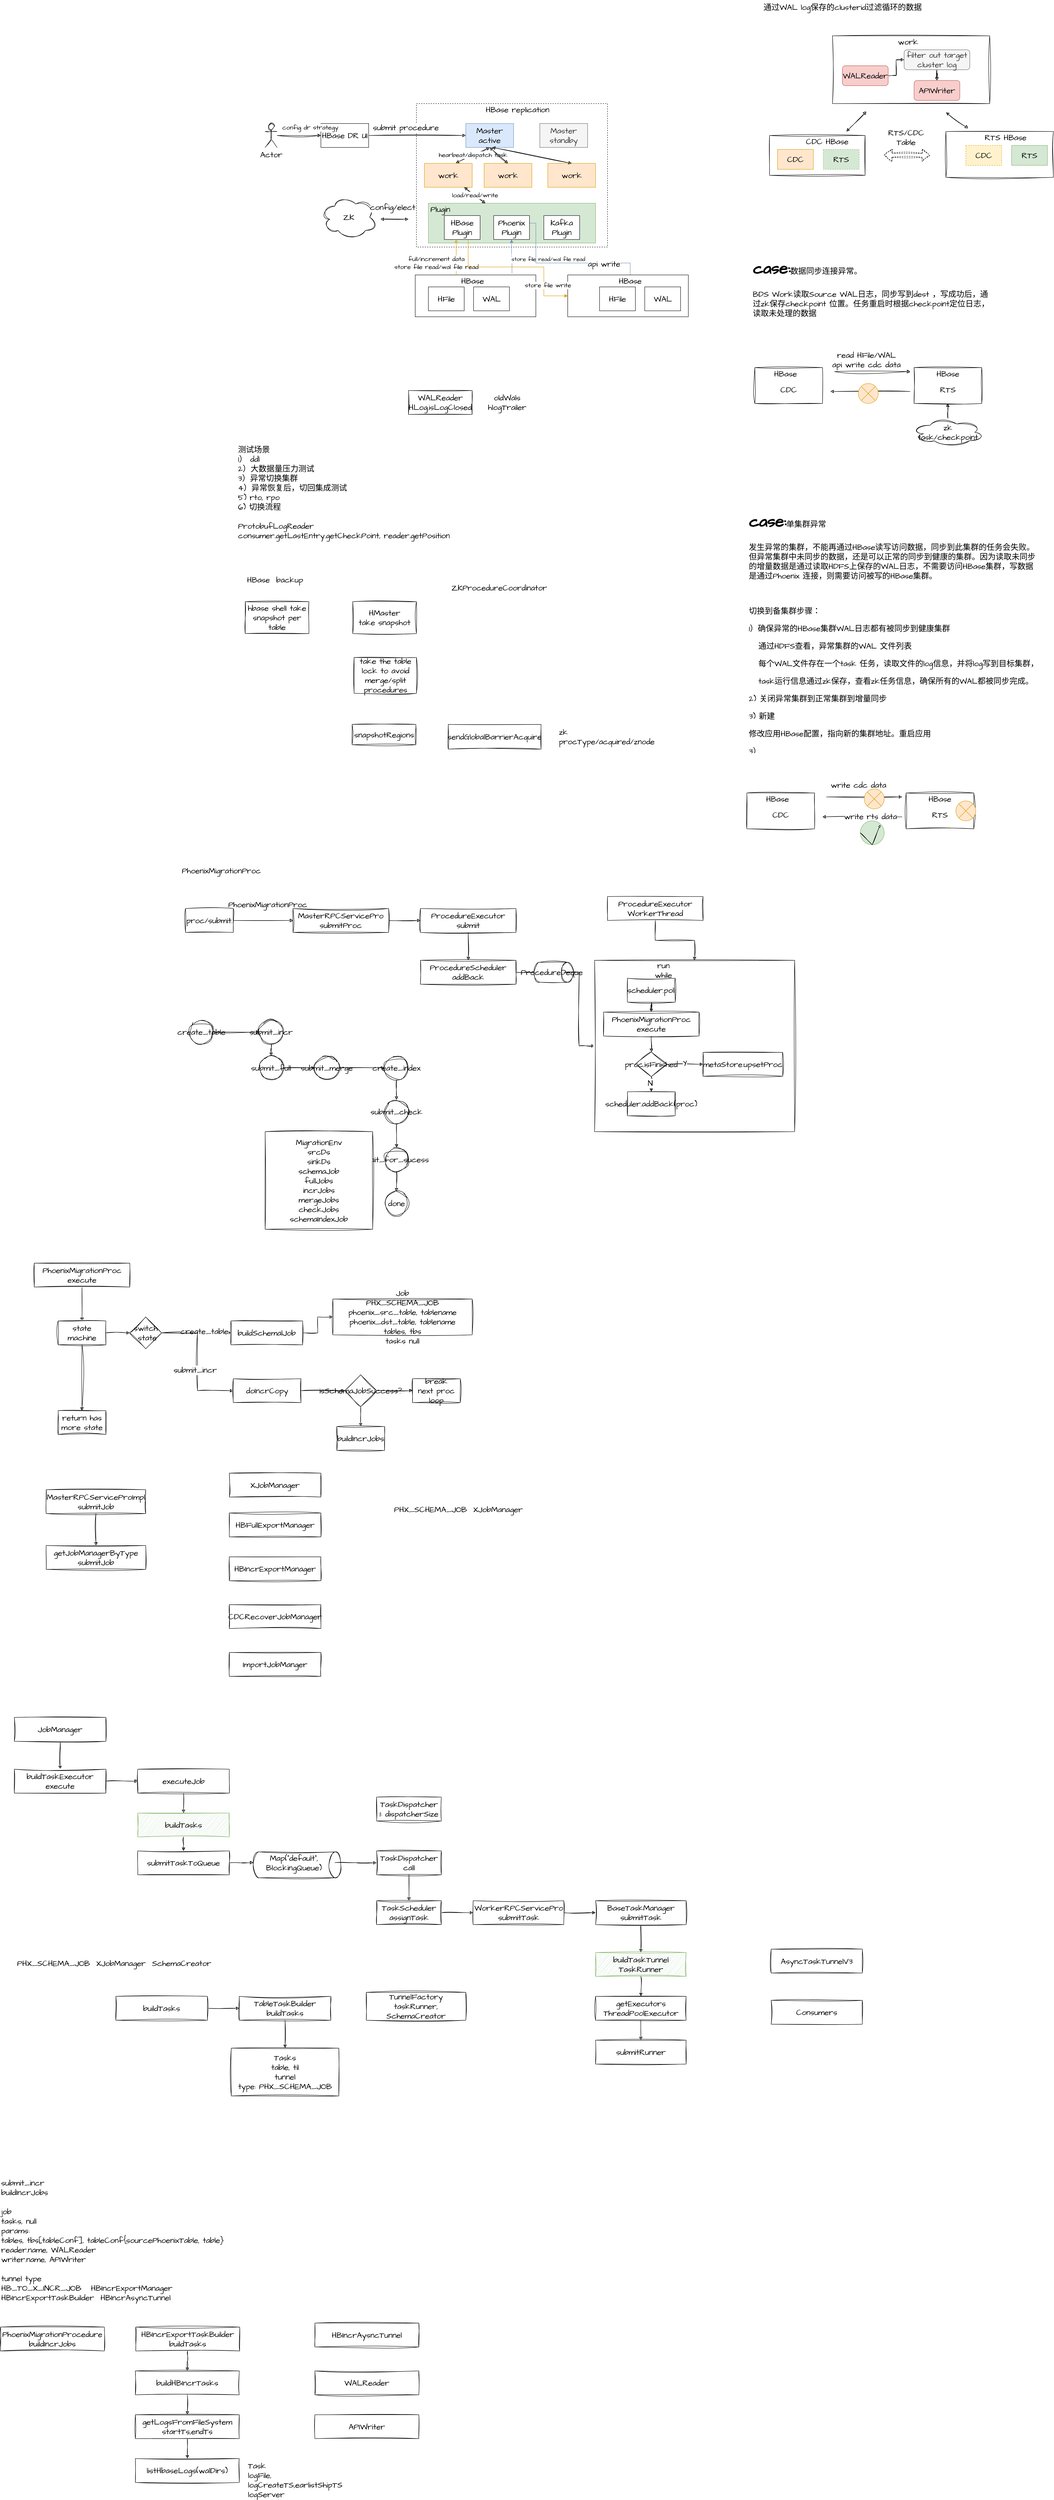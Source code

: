 <mxfile version="21.0.4" type="github">
  <diagram name="第 1 页" id="3pHl03Gl7KUIALnaz5sz">
    <mxGraphModel dx="1848" dy="1996" grid="1" gridSize="10" guides="1" tooltips="1" connect="1" arrows="1" fold="1" page="1" pageScale="1" pageWidth="827" pageHeight="1169" math="0" shadow="0">
      <root>
        <mxCell id="0" />
        <mxCell id="1" parent="0" />
        <mxCell id="aoOViALbAzrnRGuM8VXM-10" value="" style="rounded=0;whiteSpace=wrap;html=1;hachureGap=4;fontFamily=Architects Daughter;fontSource=https%3A%2F%2Ffonts.googleapis.com%2Fcss%3Ffamily%3DArchitects%2BDaughter;fontSize=20;dashed=1;" parent="1" vertex="1">
          <mxGeometry x="290" y="70" width="480" height="360" as="geometry" />
        </mxCell>
        <mxCell id="aoOViALbAzrnRGuM8VXM-4" value="Master active" style="rounded=0;whiteSpace=wrap;html=1;hachureGap=4;fontFamily=Architects Daughter;fontSource=https%3A%2F%2Ffonts.googleapis.com%2Fcss%3Ffamily%3DArchitects%2BDaughter;fontSize=20;fillColor=#dae8fc;strokeColor=#6c8ebf;" parent="1" vertex="1">
          <mxGeometry x="414" y="120" width="120" height="60" as="geometry" />
        </mxCell>
        <mxCell id="aoOViALbAzrnRGuM8VXM-5" value="Master standby" style="rounded=0;whiteSpace=wrap;html=1;hachureGap=4;fontFamily=Architects Daughter;fontSource=https%3A%2F%2Ffonts.googleapis.com%2Fcss%3Ffamily%3DArchitects%2BDaughter;fontSize=20;fillColor=#f5f5f5;fontColor=#333333;strokeColor=#666666;" parent="1" vertex="1">
          <mxGeometry x="600" y="120" width="120" height="60" as="geometry" />
        </mxCell>
        <mxCell id="aoOViALbAzrnRGuM8VXM-6" value="work" style="rounded=0;whiteSpace=wrap;html=1;hachureGap=4;fontFamily=Architects Daughter;fontSource=https%3A%2F%2Ffonts.googleapis.com%2Fcss%3Ffamily%3DArchitects%2BDaughter;fontSize=20;fillColor=#ffe6cc;strokeColor=#d79b00;" parent="1" vertex="1">
          <mxGeometry x="310" y="220" width="120" height="60" as="geometry" />
        </mxCell>
        <mxCell id="aoOViALbAzrnRGuM8VXM-7" value="work" style="rounded=0;whiteSpace=wrap;html=1;hachureGap=4;fontFamily=Architects Daughter;fontSource=https%3A%2F%2Ffonts.googleapis.com%2Fcss%3Ffamily%3DArchitects%2BDaughter;fontSize=20;fillColor=#ffe6cc;strokeColor=#d79b00;" parent="1" vertex="1">
          <mxGeometry x="460" y="220" width="120" height="60" as="geometry" />
        </mxCell>
        <mxCell id="aoOViALbAzrnRGuM8VXM-8" value="work" style="rounded=0;whiteSpace=wrap;html=1;hachureGap=4;fontFamily=Architects Daughter;fontSource=https%3A%2F%2Ffonts.googleapis.com%2Fcss%3Ffamily%3DArchitects%2BDaughter;fontSize=20;fillColor=#ffe6cc;strokeColor=#d79b00;" parent="1" vertex="1">
          <mxGeometry x="620" y="220" width="120" height="60" as="geometry" />
        </mxCell>
        <mxCell id="aoOViALbAzrnRGuM8VXM-25" style="edgeStyle=orthogonalEdgeStyle;rounded=0;sketch=1;hachureGap=4;jiggle=2;curveFitting=1;orthogonalLoop=1;jettySize=auto;html=1;entryX=0;entryY=0.5;entryDx=0;entryDy=0;fontFamily=Architects Daughter;fontSource=https%3A%2F%2Ffonts.googleapis.com%2Fcss%3Ffamily%3DArchitects%2BDaughter;fontSize=16;" parent="1" source="aoOViALbAzrnRGuM8VXM-9" target="aoOViALbAzrnRGuM8VXM-4" edge="1">
          <mxGeometry relative="1" as="geometry" />
        </mxCell>
        <mxCell id="aoOViALbAzrnRGuM8VXM-26" value="submit procedure" style="edgeLabel;html=1;align=center;verticalAlign=middle;resizable=0;points=[];fontSize=20;fontFamily=Architects Daughter;" parent="aoOViALbAzrnRGuM8VXM-25" vertex="1" connectable="0">
          <mxGeometry x="-0.426" y="-4" relative="1" as="geometry">
            <mxPoint x="23" y="-24" as="offset" />
          </mxGeometry>
        </mxCell>
        <mxCell id="aoOViALbAzrnRGuM8VXM-9" value="HBase DR UI" style="rounded=0;whiteSpace=wrap;html=1;hachureGap=4;fontFamily=Architects Daughter;fontSource=https%3A%2F%2Ffonts.googleapis.com%2Fcss%3Ffamily%3DArchitects%2BDaughter;fontSize=20;" parent="1" vertex="1">
          <mxGeometry x="50" y="120" width="120" height="60" as="geometry" />
        </mxCell>
        <mxCell id="aoOViALbAzrnRGuM8VXM-15" value="" style="rounded=0;whiteSpace=wrap;html=1;hachureGap=4;fontFamily=Architects Daughter;fontSource=https%3A%2F%2Ffonts.googleapis.com%2Fcss%3Ffamily%3DArchitects%2BDaughter;fontSize=20;fillColor=#d5e8d4;strokeColor=#82b366;" parent="1" vertex="1">
          <mxGeometry x="320" y="320" width="420" height="100" as="geometry" />
        </mxCell>
        <mxCell id="aoOViALbAzrnRGuM8VXM-11" value="ZK" style="ellipse;shape=cloud;whiteSpace=wrap;html=1;sketch=1;hachureGap=4;jiggle=2;curveFitting=1;fontFamily=Architects Daughter;fontSource=https%3A%2F%2Ffonts.googleapis.com%2Fcss%3Ffamily%3DArchitects%2BDaughter;fontSize=20;" parent="1" vertex="1">
          <mxGeometry x="50" y="300" width="140" height="110" as="geometry" />
        </mxCell>
        <mxCell id="aoOViALbAzrnRGuM8VXM-12" value="HBase&lt;br&gt;Plugin" style="rounded=0;whiteSpace=wrap;html=1;hachureGap=4;fontFamily=Architects Daughter;fontSource=https%3A%2F%2Ffonts.googleapis.com%2Fcss%3Ffamily%3DArchitects%2BDaughter;fontSize=20;" parent="1" vertex="1">
          <mxGeometry x="360" y="351" width="90" height="60" as="geometry" />
        </mxCell>
        <mxCell id="aoOViALbAzrnRGuM8VXM-36" style="edgeStyle=orthogonalEdgeStyle;rounded=0;hachureGap=4;orthogonalLoop=1;jettySize=auto;html=1;fontFamily=Architects Daughter;fontSource=https%3A%2F%2Ffonts.googleapis.com%2Fcss%3Ffamily%3DArchitects%2BDaughter;fontSize=16;entryX=0.802;entryY=-0.038;entryDx=0;entryDy=0;entryPerimeter=0;endArrow=none;endFill=0;startArrow=classic;startFill=1;fillColor=#dae8fc;strokeColor=#6c8ebf;" parent="1" source="aoOViALbAzrnRGuM8VXM-13" target="aoOViALbAzrnRGuM8VXM-27" edge="1">
          <mxGeometry relative="1" as="geometry">
            <mxPoint x="529" y="490" as="targetPoint" />
          </mxGeometry>
        </mxCell>
        <mxCell id="aoOViALbAzrnRGuM8VXM-38" value="&lt;font style=&quot;font-size: 14px;&quot;&gt;store file read/wal file read&lt;/font&gt;" style="edgeLabel;html=1;align=center;verticalAlign=middle;resizable=0;points=[];fontSize=20;fontFamily=Architects Daughter;" parent="aoOViALbAzrnRGuM8VXM-36" vertex="1" connectable="0">
          <mxGeometry x="0.178" relative="1" as="geometry">
            <mxPoint x="91" y="-3" as="offset" />
          </mxGeometry>
        </mxCell>
        <mxCell id="aoOViALbAzrnRGuM8VXM-44" style="edgeStyle=orthogonalEdgeStyle;rounded=0;hachureGap=4;orthogonalLoop=1;jettySize=auto;html=1;entryX=0.5;entryY=0;entryDx=0;entryDy=0;fontFamily=Architects Daughter;fontSource=https%3A%2F%2Ffonts.googleapis.com%2Fcss%3Ffamily%3DArchitects%2BDaughter;fontSize=16;endArrow=none;endFill=0;exitX=1;exitY=0.5;exitDx=0;exitDy=0;fillColor=#dae8fc;strokeColor=#6c8ebf;" parent="1" source="aoOViALbAzrnRGuM8VXM-13" target="aoOViALbAzrnRGuM8VXM-40" edge="1">
          <mxGeometry relative="1" as="geometry">
            <Array as="points">
              <mxPoint x="590" y="370" />
              <mxPoint x="590" y="470" />
              <mxPoint x="827" y="470" />
            </Array>
          </mxGeometry>
        </mxCell>
        <mxCell id="aoOViALbAzrnRGuM8VXM-45" value="api write" style="edgeLabel;html=1;align=center;verticalAlign=middle;resizable=0;points=[];fontSize=20;fontFamily=Architects Daughter;" parent="aoOViALbAzrnRGuM8VXM-44" vertex="1" connectable="0">
          <mxGeometry x="0.658" y="-2" relative="1" as="geometry">
            <mxPoint x="-29" as="offset" />
          </mxGeometry>
        </mxCell>
        <mxCell id="aoOViALbAzrnRGuM8VXM-13" value="Phoenix&lt;br&gt;Plugin" style="rounded=0;whiteSpace=wrap;html=1;hachureGap=4;fontFamily=Architects Daughter;fontSource=https%3A%2F%2Ffonts.googleapis.com%2Fcss%3Ffamily%3DArchitects%2BDaughter;fontSize=20;" parent="1" vertex="1">
          <mxGeometry x="484" y="351" width="90" height="60" as="geometry" />
        </mxCell>
        <mxCell id="aoOViALbAzrnRGuM8VXM-14" value="Kafka&lt;br&gt;Plugin" style="rounded=0;whiteSpace=wrap;html=1;hachureGap=4;fontFamily=Architects Daughter;fontSource=https%3A%2F%2Ffonts.googleapis.com%2Fcss%3Ffamily%3DArchitects%2BDaughter;fontSize=20;" parent="1" vertex="1">
          <mxGeometry x="610" y="351" width="90" height="60" as="geometry" />
        </mxCell>
        <mxCell id="aoOViALbAzrnRGuM8VXM-16" value="hearbeat/dispatch task" style="endArrow=classic;startArrow=classic;html=1;rounded=0;sketch=1;hachureGap=4;jiggle=2;curveFitting=1;fontFamily=Architects Daughter;fontSource=https%3A%2F%2Ffonts.googleapis.com%2Fcss%3Ffamily%3DArchitects%2BDaughter;fontSize=16;exitX=0.658;exitY=-0.017;exitDx=0;exitDy=0;exitPerimeter=0;entryX=0.5;entryY=1;entryDx=0;entryDy=0;" parent="1" source="aoOViALbAzrnRGuM8VXM-6" target="aoOViALbAzrnRGuM8VXM-4" edge="1">
          <mxGeometry width="50" height="50" relative="1" as="geometry">
            <mxPoint x="400" y="240" as="sourcePoint" />
            <mxPoint x="450" y="190" as="targetPoint" />
          </mxGeometry>
        </mxCell>
        <mxCell id="aoOViALbAzrnRGuM8VXM-18" value="" style="endArrow=classic;startArrow=classic;html=1;rounded=0;sketch=1;hachureGap=4;jiggle=2;curveFitting=1;fontFamily=Architects Daughter;fontSource=https%3A%2F%2Ffonts.googleapis.com%2Fcss%3Ffamily%3DArchitects%2BDaughter;fontSize=16;exitX=0.5;exitY=0;exitDx=0;exitDy=0;entryX=0.5;entryY=1;entryDx=0;entryDy=0;" parent="1" source="aoOViALbAzrnRGuM8VXM-7" target="aoOViALbAzrnRGuM8VXM-4" edge="1">
          <mxGeometry width="50" height="50" relative="1" as="geometry">
            <mxPoint x="430" y="250" as="sourcePoint" />
            <mxPoint x="480" y="200" as="targetPoint" />
          </mxGeometry>
        </mxCell>
        <mxCell id="aoOViALbAzrnRGuM8VXM-19" value="" style="endArrow=classic;startArrow=classic;html=1;rounded=0;sketch=1;hachureGap=4;jiggle=2;curveFitting=1;fontFamily=Architects Daughter;fontSource=https%3A%2F%2Ffonts.googleapis.com%2Fcss%3Ffamily%3DArchitects%2BDaughter;fontSize=16;exitX=0.5;exitY=0;exitDx=0;exitDy=0;" parent="1" source="aoOViALbAzrnRGuM8VXM-8" edge="1">
          <mxGeometry width="50" height="50" relative="1" as="geometry">
            <mxPoint x="530" y="250" as="sourcePoint" />
            <mxPoint x="480" y="180" as="targetPoint" />
          </mxGeometry>
        </mxCell>
        <mxCell id="aoOViALbAzrnRGuM8VXM-20" value="load/read/write" style="endArrow=classic;startArrow=classic;html=1;rounded=0;sketch=1;hachureGap=4;jiggle=2;curveFitting=1;fontFamily=Architects Daughter;fontSource=https%3A%2F%2Ffonts.googleapis.com%2Fcss%3Ffamily%3DArchitects%2BDaughter;fontSize=16;" parent="1" source="aoOViALbAzrnRGuM8VXM-15" edge="1">
          <mxGeometry width="50" height="50" relative="1" as="geometry">
            <mxPoint x="360" y="330" as="sourcePoint" />
            <mxPoint x="410" y="280" as="targetPoint" />
          </mxGeometry>
        </mxCell>
        <mxCell id="aoOViALbAzrnRGuM8VXM-21" value="" style="endArrow=classic;startArrow=classic;html=1;rounded=0;sketch=1;hachureGap=4;jiggle=2;curveFitting=1;fontFamily=Architects Daughter;fontSource=https%3A%2F%2Ffonts.googleapis.com%2Fcss%3Ffamily%3DArchitects%2BDaughter;fontSize=16;" parent="1" edge="1">
          <mxGeometry width="50" height="50" relative="1" as="geometry">
            <mxPoint x="200" y="360" as="sourcePoint" />
            <mxPoint x="270" y="360" as="targetPoint" />
          </mxGeometry>
        </mxCell>
        <mxCell id="aoOViALbAzrnRGuM8VXM-22" value="config/elect" style="edgeLabel;html=1;align=center;verticalAlign=middle;resizable=0;points=[];fontSize=20;fontFamily=Architects Daughter;" parent="aoOViALbAzrnRGuM8VXM-21" vertex="1" connectable="0">
          <mxGeometry x="-0.086" y="-3" relative="1" as="geometry">
            <mxPoint x="-2" y="-33" as="offset" />
          </mxGeometry>
        </mxCell>
        <mxCell id="aoOViALbAzrnRGuM8VXM-24" value="config dr strategy" style="edgeStyle=orthogonalEdgeStyle;rounded=0;sketch=1;hachureGap=4;jiggle=2;curveFitting=1;orthogonalLoop=1;jettySize=auto;html=1;entryX=0;entryY=0.5;entryDx=0;entryDy=0;fontFamily=Architects Daughter;fontSource=https%3A%2F%2Ffonts.googleapis.com%2Fcss%3Ffamily%3DArchitects%2BDaughter;fontSize=16;" parent="1" source="aoOViALbAzrnRGuM8VXM-23" target="aoOViALbAzrnRGuM8VXM-9" edge="1">
          <mxGeometry x="0.5" y="20" relative="1" as="geometry">
            <mxPoint as="offset" />
          </mxGeometry>
        </mxCell>
        <mxCell id="aoOViALbAzrnRGuM8VXM-23" value="Actor" style="shape=umlActor;verticalLabelPosition=bottom;verticalAlign=top;html=1;outlineConnect=0;sketch=1;hachureGap=4;jiggle=2;curveFitting=1;fontFamily=Architects Daughter;fontSource=https%3A%2F%2Ffonts.googleapis.com%2Fcss%3Ffamily%3DArchitects%2BDaughter;fontSize=20;" parent="1" vertex="1">
          <mxGeometry x="-90" y="120" width="30" height="60" as="geometry" />
        </mxCell>
        <mxCell id="aoOViALbAzrnRGuM8VXM-27" value="" style="rounded=0;whiteSpace=wrap;html=1;hachureGap=4;fontFamily=Architects Daughter;fontSource=https%3A%2F%2Ffonts.googleapis.com%2Fcss%3Ffamily%3DArchitects%2BDaughter;fontSize=20;" parent="1" vertex="1">
          <mxGeometry x="287" y="500" width="303" height="105" as="geometry" />
        </mxCell>
        <mxCell id="aoOViALbAzrnRGuM8VXM-28" value="HBase" style="text;html=1;strokeColor=none;fillColor=none;align=center;verticalAlign=middle;whiteSpace=wrap;rounded=0;fontSize=20;fontFamily=Architects Daughter;" parent="1" vertex="1">
          <mxGeometry x="337.5" y="500" width="186" height="30" as="geometry" />
        </mxCell>
        <mxCell id="aoOViALbAzrnRGuM8VXM-30" value="HFile" style="rounded=0;whiteSpace=wrap;html=1;hachureGap=4;fontFamily=Architects Daughter;fontSource=https%3A%2F%2Ffonts.googleapis.com%2Fcss%3Ffamily%3DArchitects%2BDaughter;fontSize=20;" parent="1" vertex="1">
          <mxGeometry x="320" y="530" width="90" height="60" as="geometry" />
        </mxCell>
        <mxCell id="aoOViALbAzrnRGuM8VXM-31" value="WAL" style="rounded=0;whiteSpace=wrap;html=1;hachureGap=4;fontFamily=Architects Daughter;fontSource=https%3A%2F%2Ffonts.googleapis.com%2Fcss%3Ffamily%3DArchitects%2BDaughter;fontSize=20;" parent="1" vertex="1">
          <mxGeometry x="433.5" y="530" width="90" height="60" as="geometry" />
        </mxCell>
        <mxCell id="aoOViALbAzrnRGuM8VXM-34" value="full/increment data&lt;br&gt;store file read/wal file read" style="endArrow=none;html=1;rounded=0;hachureGap=4;fontFamily=Architects Daughter;fontSource=https%3A%2F%2Ffonts.googleapis.com%2Fcss%3Ffamily%3DArchitects%2BDaughter;fontSize=16;endFill=0;startArrow=classic;startFill=0;fillColor=#ffe6cc;strokeColor=#d79b00;" parent="1" edge="1">
          <mxGeometry x="0.333" y="-50" width="50" height="50" relative="1" as="geometry">
            <mxPoint x="390" y="410" as="sourcePoint" />
            <mxPoint x="390" y="500" as="targetPoint" />
            <mxPoint as="offset" />
          </mxGeometry>
        </mxCell>
        <mxCell id="aoOViALbAzrnRGuM8VXM-39" value="" style="rounded=0;whiteSpace=wrap;html=1;hachureGap=4;fontFamily=Architects Daughter;fontSource=https%3A%2F%2Ffonts.googleapis.com%2Fcss%3Ffamily%3DArchitects%2BDaughter;fontSize=20;" parent="1" vertex="1">
          <mxGeometry x="670" y="500" width="303" height="105" as="geometry" />
        </mxCell>
        <mxCell id="aoOViALbAzrnRGuM8VXM-40" value="HBase" style="text;html=1;strokeColor=none;fillColor=none;align=center;verticalAlign=middle;whiteSpace=wrap;rounded=0;fontSize=20;fontFamily=Architects Daughter;" parent="1" vertex="1">
          <mxGeometry x="797" y="500" width="60" height="30" as="geometry" />
        </mxCell>
        <mxCell id="aoOViALbAzrnRGuM8VXM-41" value="HFile" style="rounded=0;whiteSpace=wrap;html=1;hachureGap=4;fontFamily=Architects Daughter;fontSource=https%3A%2F%2Ffonts.googleapis.com%2Fcss%3Ffamily%3DArchitects%2BDaughter;fontSize=20;" parent="1" vertex="1">
          <mxGeometry x="750" y="530" width="90" height="60" as="geometry" />
        </mxCell>
        <mxCell id="aoOViALbAzrnRGuM8VXM-42" value="WAL" style="rounded=0;whiteSpace=wrap;html=1;hachureGap=4;fontFamily=Architects Daughter;fontSource=https%3A%2F%2Ffonts.googleapis.com%2Fcss%3Ffamily%3DArchitects%2BDaughter;fontSize=20;" parent="1" vertex="1">
          <mxGeometry x="863.5" y="530" width="90" height="60" as="geometry" />
        </mxCell>
        <mxCell id="aoOViALbAzrnRGuM8VXM-43" value="store file write" style="edgeStyle=orthogonalEdgeStyle;rounded=0;hachureGap=4;orthogonalLoop=1;jettySize=auto;html=1;entryX=0;entryY=0.5;entryDx=0;entryDy=0;fontFamily=Architects Daughter;fontSource=https%3A%2F%2Ffonts.googleapis.com%2Fcss%3Ffamily%3DArchitects%2BDaughter;fontSize=16;fillColor=#ffe6cc;strokeColor=#d79b00;" parent="1" source="aoOViALbAzrnRGuM8VXM-12" target="aoOViALbAzrnRGuM8VXM-39" edge="1">
          <mxGeometry x="0.557" y="10" relative="1" as="geometry">
            <Array as="points">
              <mxPoint x="420" y="480" />
              <mxPoint x="610" y="480" />
              <mxPoint x="610" y="553" />
            </Array>
            <mxPoint as="offset" />
          </mxGeometry>
        </mxCell>
        <mxCell id="aoOViALbAzrnRGuM8VXM-46" value="HBase replication&amp;nbsp;" style="text;html=1;strokeColor=none;fillColor=none;align=center;verticalAlign=middle;whiteSpace=wrap;rounded=0;fontSize=20;fontFamily=Architects Daughter;" parent="1" vertex="1">
          <mxGeometry x="450" y="70" width="196" height="30" as="geometry" />
        </mxCell>
        <mxCell id="aoOViALbAzrnRGuM8VXM-50" value="Plugin" style="text;html=1;strokeColor=none;fillColor=none;align=center;verticalAlign=middle;whiteSpace=wrap;rounded=0;fontSize=20;fontFamily=Architects Daughter;" parent="1" vertex="1">
          <mxGeometry x="320" y="320" width="60" height="30" as="geometry" />
        </mxCell>
        <mxCell id="aoOViALbAzrnRGuM8VXM-51" value="hbase shell take snapshot per table" style="rounded=0;whiteSpace=wrap;html=1;sketch=1;hachureGap=4;jiggle=2;curveFitting=1;fontFamily=Architects Daughter;fontSource=https%3A%2F%2Ffonts.googleapis.com%2Fcss%3Ffamily%3DArchitects%2BDaughter;fontSize=20;" parent="1" vertex="1">
          <mxGeometry x="-140" y="1320" width="160" height="80" as="geometry" />
        </mxCell>
        <mxCell id="aoOViALbAzrnRGuM8VXM-52" value="HMaster&lt;br&gt;take snapshot" style="rounded=0;whiteSpace=wrap;html=1;sketch=1;hachureGap=4;jiggle=2;curveFitting=1;fontFamily=Architects Daughter;fontSource=https%3A%2F%2Ffonts.googleapis.com%2Fcss%3Ffamily%3DArchitects%2BDaughter;fontSize=20;" parent="1" vertex="1">
          <mxGeometry x="130" y="1320" width="160" height="80" as="geometry" />
        </mxCell>
        <mxCell id="aoOViALbAzrnRGuM8VXM-53" value="take the table lock to avoid merge/split procedures" style="rounded=0;whiteSpace=wrap;html=1;sketch=1;hachureGap=4;jiggle=2;curveFitting=1;fontFamily=Architects Daughter;fontSource=https%3A%2F%2Ffonts.googleapis.com%2Fcss%3Ffamily%3DArchitects%2BDaughter;fontSize=20;" parent="1" vertex="1">
          <mxGeometry x="133.5" y="1460" width="156.5" height="90" as="geometry" />
        </mxCell>
        <mxCell id="aoOViALbAzrnRGuM8VXM-54" value="HBase &amp;nbsp;backup" style="text;html=1;strokeColor=none;fillColor=none;align=center;verticalAlign=middle;whiteSpace=wrap;rounded=0;fontSize=20;fontFamily=Architects Daughter;" parent="1" vertex="1">
          <mxGeometry x="-140" y="1250" width="150" height="30" as="geometry" />
        </mxCell>
        <mxCell id="aoOViALbAzrnRGuM8VXM-55" value="snapshotRegions" style="rounded=0;whiteSpace=wrap;html=1;sketch=1;hachureGap=4;jiggle=2;curveFitting=1;fontFamily=Architects Daughter;fontSource=https%3A%2F%2Ffonts.googleapis.com%2Fcss%3Ffamily%3DArchitects%2BDaughter;fontSize=20;" parent="1" vertex="1">
          <mxGeometry x="128.5" y="1628" width="160" height="51" as="geometry" />
        </mxCell>
        <mxCell id="aoOViALbAzrnRGuM8VXM-57" value="sendGlobalBarrierAcquire" style="rounded=0;whiteSpace=wrap;html=1;sketch=1;hachureGap=4;jiggle=2;curveFitting=1;fontFamily=Architects Daughter;fontSource=https%3A%2F%2Ffonts.googleapis.com%2Fcss%3Ffamily%3DArchitects%2BDaughter;fontSize=20;" parent="1" vertex="1">
          <mxGeometry x="370" y="1628" width="233" height="62" as="geometry" />
        </mxCell>
        <mxCell id="aoOViALbAzrnRGuM8VXM-58" value="ZKProcedureCoordinator" style="text;html=1;strokeColor=none;fillColor=none;align=center;verticalAlign=middle;whiteSpace=wrap;rounded=0;fontSize=20;fontFamily=Architects Daughter;" parent="1" vertex="1">
          <mxGeometry x="423" y="1270" width="150" height="30" as="geometry" />
        </mxCell>
        <mxCell id="aoOViALbAzrnRGuM8VXM-59" value="zk&lt;br&gt;procType/acquired/znode" style="text;html=1;strokeColor=none;fillColor=none;align=left;verticalAlign=middle;whiteSpace=wrap;rounded=0;fontSize=20;fontFamily=Architects Daughter;" parent="1" vertex="1">
          <mxGeometry x="646" y="1644" width="60" height="30" as="geometry" />
        </mxCell>
        <mxCell id="aoOViALbAzrnRGuM8VXM-74" value="测试场景&lt;br&gt;1） ddl&lt;br&gt;2）大数据量压力测试&lt;br&gt;3）异常切换集群&lt;br&gt;4）异常恢复后，切回集成测试&lt;br&gt;5) rto, rpo&lt;br&gt;6) 切换流程&lt;br&gt;&lt;br&gt;ProtobufLogReader&lt;br&gt;consumer.getLastEntry.getCheckPoint, reader.getPosition" style="text;html=1;strokeColor=none;fillColor=none;align=left;verticalAlign=top;whiteSpace=wrap;rounded=0;fontSize=20;fontFamily=Architects Daughter;" parent="1" vertex="1">
          <mxGeometry x="-160" y="920" width="590" height="170" as="geometry" />
        </mxCell>
        <mxCell id="aoOViALbAzrnRGuM8VXM-75" value="PhoenixMigrationProc" style="text;html=1;strokeColor=none;fillColor=none;align=center;verticalAlign=middle;whiteSpace=wrap;rounded=0;fontSize=20;fontFamily=Architects Daughter;" parent="1" vertex="1">
          <mxGeometry x="-230" y="1980" width="60" height="30" as="geometry" />
        </mxCell>
        <mxCell id="aoOViALbAzrnRGuM8VXM-78" value="" style="edgeStyle=orthogonalEdgeStyle;rounded=0;sketch=1;hachureGap=4;jiggle=2;curveFitting=1;orthogonalLoop=1;jettySize=auto;html=1;fontFamily=Architects Daughter;fontSource=https%3A%2F%2Ffonts.googleapis.com%2Fcss%3Ffamily%3DArchitects%2BDaughter;fontSize=16;" parent="1" source="aoOViALbAzrnRGuM8VXM-76" target="aoOViALbAzrnRGuM8VXM-77" edge="1">
          <mxGeometry relative="1" as="geometry" />
        </mxCell>
        <mxCell id="aoOViALbAzrnRGuM8VXM-79" value="PhoenixMigrationProc" style="edgeLabel;html=1;align=center;verticalAlign=middle;resizable=0;points=[];fontSize=20;fontFamily=Architects Daughter;" parent="aoOViALbAzrnRGuM8VXM-78" vertex="1" connectable="0">
          <mxGeometry x="-0.18" y="1" relative="1" as="geometry">
            <mxPoint x="24" y="-39" as="offset" />
          </mxGeometry>
        </mxCell>
        <mxCell id="aoOViALbAzrnRGuM8VXM-76" value="proc/submit." style="rounded=0;whiteSpace=wrap;html=1;sketch=1;hachureGap=4;jiggle=2;curveFitting=1;fontFamily=Architects Daughter;fontSource=https%3A%2F%2Ffonts.googleapis.com%2Fcss%3Ffamily%3DArchitects%2BDaughter;fontSize=20;" parent="1" vertex="1">
          <mxGeometry x="-290" y="2090" width="120" height="60" as="geometry" />
        </mxCell>
        <mxCell id="aoOViALbAzrnRGuM8VXM-81" value="" style="edgeStyle=orthogonalEdgeStyle;rounded=0;sketch=1;hachureGap=4;jiggle=2;curveFitting=1;orthogonalLoop=1;jettySize=auto;html=1;fontFamily=Architects Daughter;fontSource=https%3A%2F%2Ffonts.googleapis.com%2Fcss%3Ffamily%3DArchitects%2BDaughter;fontSize=16;" parent="1" source="aoOViALbAzrnRGuM8VXM-77" target="aoOViALbAzrnRGuM8VXM-80" edge="1">
          <mxGeometry relative="1" as="geometry" />
        </mxCell>
        <mxCell id="aoOViALbAzrnRGuM8VXM-77" value="MasterRPCServicePro&lt;br&gt;submitProc" style="rounded=0;whiteSpace=wrap;html=1;sketch=1;hachureGap=4;jiggle=2;curveFitting=1;fontFamily=Architects Daughter;fontSource=https%3A%2F%2Ffonts.googleapis.com%2Fcss%3Ffamily%3DArchitects%2BDaughter;fontSize=20;" parent="1" vertex="1">
          <mxGeometry x="-20" y="2090" width="240" height="60" as="geometry" />
        </mxCell>
        <mxCell id="aoOViALbAzrnRGuM8VXM-83" value="" style="edgeStyle=orthogonalEdgeStyle;rounded=0;sketch=1;hachureGap=4;jiggle=2;curveFitting=1;orthogonalLoop=1;jettySize=auto;html=1;fontFamily=Architects Daughter;fontSource=https%3A%2F%2Ffonts.googleapis.com%2Fcss%3Ffamily%3DArchitects%2BDaughter;fontSize=16;" parent="1" source="aoOViALbAzrnRGuM8VXM-80" target="aoOViALbAzrnRGuM8VXM-82" edge="1">
          <mxGeometry relative="1" as="geometry" />
        </mxCell>
        <mxCell id="aoOViALbAzrnRGuM8VXM-80" value="ProcedureExecutor&lt;br&gt;submit" style="rounded=0;whiteSpace=wrap;html=1;sketch=1;hachureGap=4;jiggle=2;curveFitting=1;fontFamily=Architects Daughter;fontSource=https%3A%2F%2Ffonts.googleapis.com%2Fcss%3Ffamily%3DArchitects%2BDaughter;fontSize=20;" parent="1" vertex="1">
          <mxGeometry x="300" y="2090" width="240" height="60" as="geometry" />
        </mxCell>
        <mxCell id="aoOViALbAzrnRGuM8VXM-87" value="" style="edgeStyle=orthogonalEdgeStyle;rounded=0;sketch=1;hachureGap=4;jiggle=2;curveFitting=1;orthogonalLoop=1;jettySize=auto;html=1;fontFamily=Architects Daughter;fontSource=https%3A%2F%2Ffonts.googleapis.com%2Fcss%3Ffamily%3DArchitects%2BDaughter;fontSize=16;" parent="1" source="aoOViALbAzrnRGuM8VXM-82" target="aoOViALbAzrnRGuM8VXM-86" edge="1">
          <mxGeometry relative="1" as="geometry" />
        </mxCell>
        <mxCell id="aoOViALbAzrnRGuM8VXM-82" value="ProcedureScheduler&lt;br&gt;addBack" style="rounded=0;whiteSpace=wrap;html=1;sketch=1;hachureGap=4;jiggle=2;curveFitting=1;fontFamily=Architects Daughter;fontSource=https%3A%2F%2Ffonts.googleapis.com%2Fcss%3Ffamily%3DArchitects%2BDaughter;fontSize=20;" parent="1" vertex="1">
          <mxGeometry x="300" y="2220" width="240" height="60" as="geometry" />
        </mxCell>
        <mxCell id="aoOViALbAzrnRGuM8VXM-89" value="" style="edgeStyle=orthogonalEdgeStyle;rounded=0;sketch=1;hachureGap=4;jiggle=2;curveFitting=1;orthogonalLoop=1;jettySize=auto;html=1;fontFamily=Architects Daughter;fontSource=https%3A%2F%2Ffonts.googleapis.com%2Fcss%3Ffamily%3DArchitects%2BDaughter;fontSize=16;" parent="1" source="aoOViALbAzrnRGuM8VXM-84" target="aoOViALbAzrnRGuM8VXM-88" edge="1">
          <mxGeometry relative="1" as="geometry" />
        </mxCell>
        <mxCell id="aoOViALbAzrnRGuM8VXM-84" value="ProcedureExecutor&lt;br&gt;WorkerThread" style="rounded=0;whiteSpace=wrap;html=1;sketch=1;hachureGap=4;jiggle=2;curveFitting=1;fontFamily=Architects Daughter;fontSource=https%3A%2F%2Ffonts.googleapis.com%2Fcss%3Ffamily%3DArchitects%2BDaughter;fontSize=20;" parent="1" vertex="1">
          <mxGeometry x="770" y="2060" width="240" height="60" as="geometry" />
        </mxCell>
        <mxCell id="aoOViALbAzrnRGuM8VXM-85" value="" style="shape=cylinder3;whiteSpace=wrap;html=1;boundedLbl=1;backgroundOutline=1;size=15;sketch=1;hachureGap=4;jiggle=2;curveFitting=1;fontFamily=Architects Daughter;fontSource=https%3A%2F%2Ffonts.googleapis.com%2Fcss%3Ffamily%3DArchitects%2BDaughter;fontSize=20;rotation=90;" parent="1" vertex="1">
          <mxGeometry x="610" y="2200" width="50" height="100" as="geometry" />
        </mxCell>
        <mxCell id="aoOViALbAzrnRGuM8VXM-90" style="edgeStyle=orthogonalEdgeStyle;rounded=0;sketch=1;hachureGap=4;jiggle=2;curveFitting=1;orthogonalLoop=1;jettySize=auto;html=1;fontFamily=Architects Daughter;fontSource=https%3A%2F%2Ffonts.googleapis.com%2Fcss%3Ffamily%3DArchitects%2BDaughter;fontSize=16;" parent="1" source="aoOViALbAzrnRGuM8VXM-86" target="aoOViALbAzrnRGuM8VXM-88" edge="1">
          <mxGeometry relative="1" as="geometry" />
        </mxCell>
        <mxCell id="aoOViALbAzrnRGuM8VXM-86" value="ProcedureDeque" style="text;html=1;strokeColor=none;fillColor=none;align=center;verticalAlign=middle;whiteSpace=wrap;rounded=0;fontSize=20;fontFamily=Architects Daughter;" parent="1" vertex="1">
          <mxGeometry x="600" y="2235" width="60" height="30" as="geometry" />
        </mxCell>
        <mxCell id="aoOViALbAzrnRGuM8VXM-88" value="" style="rounded=0;whiteSpace=wrap;html=1;sketch=1;hachureGap=4;jiggle=2;curveFitting=1;fontFamily=Architects Daughter;fontSource=https%3A%2F%2Ffonts.googleapis.com%2Fcss%3Ffamily%3DArchitects%2BDaughter;fontSize=20;" parent="1" vertex="1">
          <mxGeometry x="737.5" y="2220" width="502.5" height="430" as="geometry" />
        </mxCell>
        <mxCell id="aoOViALbAzrnRGuM8VXM-98" value="" style="edgeStyle=orthogonalEdgeStyle;rounded=0;sketch=1;hachureGap=4;jiggle=2;curveFitting=1;orthogonalLoop=1;jettySize=auto;html=1;fontFamily=Architects Daughter;fontSource=https%3A%2F%2Ffonts.googleapis.com%2Fcss%3Ffamily%3DArchitects%2BDaughter;fontSize=16;" parent="1" source="aoOViALbAzrnRGuM8VXM-91" target="aoOViALbAzrnRGuM8VXM-97" edge="1">
          <mxGeometry relative="1" as="geometry" />
        </mxCell>
        <mxCell id="aoOViALbAzrnRGuM8VXM-91" value="PhoenixMigrationProc&lt;br&gt;execute" style="rounded=0;whiteSpace=wrap;html=1;sketch=1;hachureGap=4;jiggle=2;curveFitting=1;fontFamily=Architects Daughter;fontSource=https%3A%2F%2Ffonts.googleapis.com%2Fcss%3Ffamily%3DArchitects%2BDaughter;fontSize=20;" parent="1" vertex="1">
          <mxGeometry x="760" y="2350" width="240" height="60" as="geometry" />
        </mxCell>
        <mxCell id="aoOViALbAzrnRGuM8VXM-100" value="" style="edgeStyle=orthogonalEdgeStyle;rounded=0;sketch=1;hachureGap=4;jiggle=2;curveFitting=1;orthogonalLoop=1;jettySize=auto;html=1;fontFamily=Architects Daughter;fontSource=https%3A%2F%2Ffonts.googleapis.com%2Fcss%3Ffamily%3DArchitects%2BDaughter;fontSize=16;" parent="1" source="aoOViALbAzrnRGuM8VXM-97" target="aoOViALbAzrnRGuM8VXM-99" edge="1">
          <mxGeometry relative="1" as="geometry" />
        </mxCell>
        <mxCell id="aoOViALbAzrnRGuM8VXM-101" value="N" style="edgeLabel;html=1;align=center;verticalAlign=middle;resizable=0;points=[];fontSize=20;fontFamily=Architects Daughter;" parent="aoOViALbAzrnRGuM8VXM-100" vertex="1" connectable="0">
          <mxGeometry x="-0.238" y="-3" relative="1" as="geometry">
            <mxPoint as="offset" />
          </mxGeometry>
        </mxCell>
        <mxCell id="aoOViALbAzrnRGuM8VXM-106" value="" style="edgeStyle=orthogonalEdgeStyle;rounded=0;sketch=1;hachureGap=4;jiggle=2;curveFitting=1;orthogonalLoop=1;jettySize=auto;html=1;fontFamily=Architects Daughter;fontSource=https%3A%2F%2Ffonts.googleapis.com%2Fcss%3Ffamily%3DArchitects%2BDaughter;fontSize=16;" parent="1" source="aoOViALbAzrnRGuM8VXM-97" target="aoOViALbAzrnRGuM8VXM-105" edge="1">
          <mxGeometry relative="1" as="geometry" />
        </mxCell>
        <mxCell id="aoOViALbAzrnRGuM8VXM-107" value="Y" style="edgeLabel;html=1;align=center;verticalAlign=middle;resizable=0;points=[];fontSize=20;fontFamily=Architects Daughter;" parent="aoOViALbAzrnRGuM8VXM-106" vertex="1" connectable="0">
          <mxGeometry x="-0.022" y="3" relative="1" as="geometry">
            <mxPoint as="offset" />
          </mxGeometry>
        </mxCell>
        <mxCell id="aoOViALbAzrnRGuM8VXM-97" value="proc.isFinished" style="rhombus;whiteSpace=wrap;html=1;fontSize=20;fontFamily=Architects Daughter;rounded=0;sketch=1;hachureGap=4;jiggle=2;curveFitting=1;fontSource=https%3A%2F%2Ffonts.googleapis.com%2Fcss%3Ffamily%3DArchitects%2BDaughter;" parent="1" vertex="1">
          <mxGeometry x="840" y="2450" width="80" height="62" as="geometry" />
        </mxCell>
        <mxCell id="aoOViALbAzrnRGuM8VXM-99" value="scheduler.addBack(proc)" style="whiteSpace=wrap;html=1;fontSize=20;fontFamily=Architects Daughter;rounded=0;sketch=1;hachureGap=4;jiggle=2;curveFitting=1;fontSource=https%3A%2F%2Ffonts.googleapis.com%2Fcss%3Ffamily%3DArchitects%2BDaughter;" parent="1" vertex="1">
          <mxGeometry x="820" y="2550" width="120" height="60" as="geometry" />
        </mxCell>
        <mxCell id="aoOViALbAzrnRGuM8VXM-102" value="run&lt;br&gt;while" style="text;html=1;strokeColor=none;fillColor=none;align=center;verticalAlign=middle;whiteSpace=wrap;rounded=0;fontSize=20;fontFamily=Architects Daughter;" parent="1" vertex="1">
          <mxGeometry x="846.5" y="2230" width="126.5" height="30" as="geometry" />
        </mxCell>
        <mxCell id="aoOViALbAzrnRGuM8VXM-104" value="" style="edgeStyle=orthogonalEdgeStyle;rounded=0;sketch=1;hachureGap=4;jiggle=2;curveFitting=1;orthogonalLoop=1;jettySize=auto;html=1;fontFamily=Architects Daughter;fontSource=https%3A%2F%2Ffonts.googleapis.com%2Fcss%3Ffamily%3DArchitects%2BDaughter;fontSize=16;" parent="1" source="aoOViALbAzrnRGuM8VXM-103" target="aoOViALbAzrnRGuM8VXM-91" edge="1">
          <mxGeometry relative="1" as="geometry" />
        </mxCell>
        <mxCell id="aoOViALbAzrnRGuM8VXM-103" value="scheduler.poll" style="whiteSpace=wrap;html=1;fontSize=20;fontFamily=Architects Daughter;rounded=0;sketch=1;hachureGap=4;jiggle=2;curveFitting=1;fontSource=https%3A%2F%2Ffonts.googleapis.com%2Fcss%3Ffamily%3DArchitects%2BDaughter;" parent="1" vertex="1">
          <mxGeometry x="820" y="2265" width="120" height="60" as="geometry" />
        </mxCell>
        <mxCell id="aoOViALbAzrnRGuM8VXM-105" value="metaStore.upsetProc" style="whiteSpace=wrap;html=1;fontSize=20;fontFamily=Architects Daughter;rounded=0;sketch=1;hachureGap=4;jiggle=2;curveFitting=1;fontSource=https%3A%2F%2Ffonts.googleapis.com%2Fcss%3Ffamily%3DArchitects%2BDaughter;" parent="1" vertex="1">
          <mxGeometry x="1010" y="2451" width="200" height="60" as="geometry" />
        </mxCell>
        <mxCell id="aoOViALbAzrnRGuM8VXM-148" style="edgeStyle=orthogonalEdgeStyle;rounded=0;sketch=1;hachureGap=4;jiggle=2;curveFitting=1;orthogonalLoop=1;jettySize=auto;html=1;fontFamily=Architects Daughter;fontSource=https%3A%2F%2Ffonts.googleapis.com%2Fcss%3Ffamily%3DArchitects%2BDaughter;fontSize=16;" parent="1" source="aoOViALbAzrnRGuM8VXM-108" target="aoOViALbAzrnRGuM8VXM-147" edge="1">
          <mxGeometry relative="1" as="geometry" />
        </mxCell>
        <mxCell id="aoOViALbAzrnRGuM8VXM-108" value="PhoenixMigrationProc&lt;br&gt;execute" style="rounded=0;whiteSpace=wrap;html=1;sketch=1;hachureGap=4;jiggle=2;curveFitting=1;fontFamily=Architects Daughter;fontSource=https%3A%2F%2Ffonts.googleapis.com%2Fcss%3Ffamily%3DArchitects%2BDaughter;fontSize=20;" parent="1" vertex="1">
          <mxGeometry x="-670" y="2980" width="240" height="60" as="geometry" />
        </mxCell>
        <mxCell id="aoOViALbAzrnRGuM8VXM-113" style="edgeStyle=orthogonalEdgeStyle;rounded=0;sketch=1;hachureGap=4;jiggle=2;curveFitting=1;orthogonalLoop=1;jettySize=auto;html=1;entryX=0;entryY=0.5;entryDx=0;entryDy=0;fontFamily=Architects Daughter;fontSource=https%3A%2F%2Ffonts.googleapis.com%2Fcss%3Ffamily%3DArchitects%2BDaughter;fontSize=16;" parent="1" source="aoOViALbAzrnRGuM8VXM-111" target="aoOViALbAzrnRGuM8VXM-112" edge="1">
          <mxGeometry relative="1" as="geometry" />
        </mxCell>
        <mxCell id="aoOViALbAzrnRGuM8VXM-111" value="create_table" style="ellipse;whiteSpace=wrap;html=1;aspect=fixed;sketch=1;hachureGap=4;jiggle=2;curveFitting=1;fontFamily=Architects Daughter;fontSource=https%3A%2F%2Ffonts.googleapis.com%2Fcss%3Ffamily%3DArchitects%2BDaughter;fontSize=20;" parent="1" vertex="1">
          <mxGeometry x="-280" y="2370" width="60" height="60" as="geometry" />
        </mxCell>
        <mxCell id="aoOViALbAzrnRGuM8VXM-118" value="" style="edgeStyle=orthogonalEdgeStyle;rounded=0;sketch=1;hachureGap=4;jiggle=2;curveFitting=1;orthogonalLoop=1;jettySize=auto;html=1;fontFamily=Architects Daughter;fontSource=https%3A%2F%2Ffonts.googleapis.com%2Fcss%3Ffamily%3DArchitects%2BDaughter;fontSize=16;" parent="1" source="aoOViALbAzrnRGuM8VXM-112" target="aoOViALbAzrnRGuM8VXM-117" edge="1">
          <mxGeometry relative="1" as="geometry" />
        </mxCell>
        <mxCell id="aoOViALbAzrnRGuM8VXM-112" value="submit_incr" style="ellipse;whiteSpace=wrap;html=1;aspect=fixed;sketch=1;hachureGap=4;jiggle=2;curveFitting=1;fontFamily=Architects Daughter;fontSource=https%3A%2F%2Ffonts.googleapis.com%2Fcss%3Ffamily%3DArchitects%2BDaughter;fontSize=20;" parent="1" vertex="1">
          <mxGeometry x="-105" y="2370" width="60" height="60" as="geometry" />
        </mxCell>
        <mxCell id="aoOViALbAzrnRGuM8VXM-120" value="" style="edgeStyle=orthogonalEdgeStyle;rounded=0;sketch=1;hachureGap=4;jiggle=2;curveFitting=1;orthogonalLoop=1;jettySize=auto;html=1;fontFamily=Architects Daughter;fontSource=https%3A%2F%2Ffonts.googleapis.com%2Fcss%3Ffamily%3DArchitects%2BDaughter;fontSize=16;" parent="1" source="aoOViALbAzrnRGuM8VXM-117" target="aoOViALbAzrnRGuM8VXM-119" edge="1">
          <mxGeometry relative="1" as="geometry" />
        </mxCell>
        <mxCell id="aoOViALbAzrnRGuM8VXM-117" value="submit_full" style="ellipse;whiteSpace=wrap;html=1;aspect=fixed;sketch=1;hachureGap=4;jiggle=2;curveFitting=1;fontFamily=Architects Daughter;fontSource=https%3A%2F%2Ffonts.googleapis.com%2Fcss%3Ffamily%3DArchitects%2BDaughter;fontSize=20;" parent="1" vertex="1">
          <mxGeometry x="-105" y="2460" width="60" height="60" as="geometry" />
        </mxCell>
        <mxCell id="aoOViALbAzrnRGuM8VXM-122" value="" style="edgeStyle=orthogonalEdgeStyle;rounded=0;sketch=1;hachureGap=4;jiggle=2;curveFitting=1;orthogonalLoop=1;jettySize=auto;html=1;fontFamily=Architects Daughter;fontSource=https%3A%2F%2Ffonts.googleapis.com%2Fcss%3Ffamily%3DArchitects%2BDaughter;fontSize=16;" parent="1" source="aoOViALbAzrnRGuM8VXM-119" target="aoOViALbAzrnRGuM8VXM-121" edge="1">
          <mxGeometry relative="1" as="geometry" />
        </mxCell>
        <mxCell id="aoOViALbAzrnRGuM8VXM-119" value="submit_merge" style="ellipse;whiteSpace=wrap;html=1;aspect=fixed;sketch=1;hachureGap=4;jiggle=2;curveFitting=1;fontFamily=Architects Daughter;fontSource=https%3A%2F%2Ffonts.googleapis.com%2Fcss%3Ffamily%3DArchitects%2BDaughter;fontSize=20;" parent="1" vertex="1">
          <mxGeometry x="35" y="2460" width="60" height="60" as="geometry" />
        </mxCell>
        <mxCell id="aoOViALbAzrnRGuM8VXM-124" value="" style="edgeStyle=orthogonalEdgeStyle;rounded=0;sketch=1;hachureGap=4;jiggle=2;curveFitting=1;orthogonalLoop=1;jettySize=auto;html=1;fontFamily=Architects Daughter;fontSource=https%3A%2F%2Ffonts.googleapis.com%2Fcss%3Ffamily%3DArchitects%2BDaughter;fontSize=16;" parent="1" source="aoOViALbAzrnRGuM8VXM-121" target="aoOViALbAzrnRGuM8VXM-123" edge="1">
          <mxGeometry relative="1" as="geometry" />
        </mxCell>
        <mxCell id="aoOViALbAzrnRGuM8VXM-121" value="create_index" style="ellipse;whiteSpace=wrap;html=1;aspect=fixed;sketch=1;hachureGap=4;jiggle=2;curveFitting=1;fontFamily=Architects Daughter;fontSource=https%3A%2F%2Ffonts.googleapis.com%2Fcss%3Ffamily%3DArchitects%2BDaughter;fontSize=20;" parent="1" vertex="1">
          <mxGeometry x="210" y="2460" width="60" height="60" as="geometry" />
        </mxCell>
        <mxCell id="aoOViALbAzrnRGuM8VXM-126" value="" style="edgeStyle=orthogonalEdgeStyle;rounded=0;sketch=1;hachureGap=4;jiggle=2;curveFitting=1;orthogonalLoop=1;jettySize=auto;html=1;fontFamily=Architects Daughter;fontSource=https%3A%2F%2Ffonts.googleapis.com%2Fcss%3Ffamily%3DArchitects%2BDaughter;fontSize=16;" parent="1" source="aoOViALbAzrnRGuM8VXM-123" target="aoOViALbAzrnRGuM8VXM-125" edge="1">
          <mxGeometry relative="1" as="geometry" />
        </mxCell>
        <mxCell id="aoOViALbAzrnRGuM8VXM-123" value="submit_check" style="ellipse;whiteSpace=wrap;html=1;aspect=fixed;sketch=1;hachureGap=4;jiggle=2;curveFitting=1;fontFamily=Architects Daughter;fontSource=https%3A%2F%2Ffonts.googleapis.com%2Fcss%3Ffamily%3DArchitects%2BDaughter;fontSize=20;" parent="1" vertex="1">
          <mxGeometry x="210" y="2570" width="60" height="60" as="geometry" />
        </mxCell>
        <mxCell id="aoOViALbAzrnRGuM8VXM-128" value="" style="edgeStyle=orthogonalEdgeStyle;rounded=0;sketch=1;hachureGap=4;jiggle=2;curveFitting=1;orthogonalLoop=1;jettySize=auto;html=1;fontFamily=Architects Daughter;fontSource=https%3A%2F%2Ffonts.googleapis.com%2Fcss%3Ffamily%3DArchitects%2BDaughter;fontSize=16;" parent="1" source="aoOViALbAzrnRGuM8VXM-125" target="aoOViALbAzrnRGuM8VXM-127" edge="1">
          <mxGeometry relative="1" as="geometry" />
        </mxCell>
        <mxCell id="aoOViALbAzrnRGuM8VXM-125" value="wait_for_sucess" style="ellipse;whiteSpace=wrap;html=1;aspect=fixed;sketch=1;hachureGap=4;jiggle=2;curveFitting=1;fontFamily=Architects Daughter;fontSource=https%3A%2F%2Ffonts.googleapis.com%2Fcss%3Ffamily%3DArchitects%2BDaughter;fontSize=20;" parent="1" vertex="1">
          <mxGeometry x="210" y="2690" width="60" height="60" as="geometry" />
        </mxCell>
        <mxCell id="aoOViALbAzrnRGuM8VXM-127" value="done" style="ellipse;whiteSpace=wrap;html=1;aspect=fixed;sketch=1;hachureGap=4;jiggle=2;curveFitting=1;fontFamily=Architects Daughter;fontSource=https%3A%2F%2Ffonts.googleapis.com%2Fcss%3Ffamily%3DArchitects%2BDaughter;fontSize=20;" parent="1" vertex="1">
          <mxGeometry x="210" y="2800" width="60" height="60" as="geometry" />
        </mxCell>
        <mxCell id="aoOViALbAzrnRGuM8VXM-131" value="" style="edgeStyle=orthogonalEdgeStyle;rounded=0;sketch=1;hachureGap=4;jiggle=2;curveFitting=1;orthogonalLoop=1;jettySize=auto;html=1;fontFamily=Architects Daughter;fontSource=https%3A%2F%2Ffonts.googleapis.com%2Fcss%3Ffamily%3DArchitects%2BDaughter;fontSize=16;" parent="1" source="aoOViALbAzrnRGuM8VXM-129" target="aoOViALbAzrnRGuM8VXM-130" edge="1">
          <mxGeometry relative="1" as="geometry" />
        </mxCell>
        <mxCell id="aoOViALbAzrnRGuM8VXM-129" value="buildSchemalJob" style="rounded=0;whiteSpace=wrap;html=1;sketch=1;hachureGap=4;jiggle=2;curveFitting=1;fontFamily=Architects Daughter;fontSource=https%3A%2F%2Ffonts.googleapis.com%2Fcss%3Ffamily%3DArchitects%2BDaughter;fontSize=20;" parent="1" vertex="1">
          <mxGeometry x="-176" y="3125" width="180" height="60" as="geometry" />
        </mxCell>
        <mxCell id="aoOViALbAzrnRGuM8VXM-130" value="Job&lt;br&gt;PHX_SCHEMA_JOB&lt;br&gt;phoenix_src_table, tablename&lt;br&gt;phoenix_dst_table, tablename&lt;br&gt;tables, tbs&lt;br&gt;tasks null" style="rounded=0;whiteSpace=wrap;html=1;sketch=1;hachureGap=4;jiggle=2;curveFitting=1;fontFamily=Architects Daughter;fontSource=https%3A%2F%2Ffonts.googleapis.com%2Fcss%3Ffamily%3DArchitects%2BDaughter;fontSize=20;" parent="1" vertex="1">
          <mxGeometry x="80" y="3070" width="350" height="90" as="geometry" />
        </mxCell>
        <mxCell id="aoOViALbAzrnRGuM8VXM-132" value="MigrationEnv&lt;br&gt;srcDs&lt;br&gt;sinkDs&lt;br&gt;schemaJob&lt;br&gt;fullJobs&lt;br&gt;incrJobs&lt;br&gt;mergeJobs&lt;br&gt;checkJobs&lt;br&gt;schemaIndexJob" style="rounded=0;whiteSpace=wrap;html=1;sketch=1;hachureGap=4;jiggle=2;curveFitting=1;fontFamily=Architects Daughter;fontSource=https%3A%2F%2Ffonts.googleapis.com%2Fcss%3Ffamily%3DArchitects%2BDaughter;fontSize=20;" parent="1" vertex="1">
          <mxGeometry x="-90" y="2650" width="270" height="245" as="geometry" />
        </mxCell>
        <mxCell id="aoOViALbAzrnRGuM8VXM-136" style="edgeStyle=orthogonalEdgeStyle;rounded=0;sketch=1;hachureGap=4;jiggle=2;curveFitting=1;orthogonalLoop=1;jettySize=auto;html=1;entryX=0;entryY=0.5;entryDx=0;entryDy=0;fontFamily=Architects Daughter;fontSource=https%3A%2F%2Ffonts.googleapis.com%2Fcss%3Ffamily%3DArchitects%2BDaughter;fontSize=16;" parent="1" source="aoOViALbAzrnRGuM8VXM-133" target="aoOViALbAzrnRGuM8VXM-129" edge="1">
          <mxGeometry relative="1" as="geometry" />
        </mxCell>
        <mxCell id="aoOViALbAzrnRGuM8VXM-139" value="create_table" style="edgeLabel;html=1;align=center;verticalAlign=middle;resizable=0;points=[];fontSize=20;fontFamily=Architects Daughter;" parent="aoOViALbAzrnRGuM8VXM-136" vertex="1" connectable="0">
          <mxGeometry x="0.23" y="4" relative="1" as="geometry">
            <mxPoint as="offset" />
          </mxGeometry>
        </mxCell>
        <mxCell id="aoOViALbAzrnRGuM8VXM-137" style="edgeStyle=orthogonalEdgeStyle;rounded=0;sketch=1;hachureGap=4;jiggle=2;curveFitting=1;orthogonalLoop=1;jettySize=auto;html=1;entryX=0;entryY=0.5;entryDx=0;entryDy=0;fontFamily=Architects Daughter;fontSource=https%3A%2F%2Ffonts.googleapis.com%2Fcss%3Ffamily%3DArchitects%2BDaughter;fontSize=16;" parent="1" source="aoOViALbAzrnRGuM8VXM-133" target="aoOViALbAzrnRGuM8VXM-134" edge="1">
          <mxGeometry relative="1" as="geometry" />
        </mxCell>
        <mxCell id="aoOViALbAzrnRGuM8VXM-138" value="submit_incr" style="edgeLabel;html=1;align=center;verticalAlign=middle;resizable=0;points=[];fontSize=20;fontFamily=Architects Daughter;" parent="aoOViALbAzrnRGuM8VXM-137" vertex="1" connectable="0">
          <mxGeometry x="0.126" y="-6" relative="1" as="geometry">
            <mxPoint as="offset" />
          </mxGeometry>
        </mxCell>
        <mxCell id="aoOViALbAzrnRGuM8VXM-133" value="switch &amp;nbsp;state" style="rhombus;whiteSpace=wrap;html=1;sketch=1;hachureGap=4;jiggle=2;curveFitting=1;fontFamily=Architects Daughter;fontSource=https%3A%2F%2Ffonts.googleapis.com%2Fcss%3Ffamily%3DArchitects%2BDaughter;fontSize=20;" parent="1" vertex="1">
          <mxGeometry x="-430" y="3115" width="80" height="80" as="geometry" />
        </mxCell>
        <mxCell id="aoOViALbAzrnRGuM8VXM-141" value="" style="edgeStyle=orthogonalEdgeStyle;rounded=0;sketch=1;hachureGap=4;jiggle=2;curveFitting=1;orthogonalLoop=1;jettySize=auto;html=1;fontFamily=Architects Daughter;fontSource=https%3A%2F%2Ffonts.googleapis.com%2Fcss%3Ffamily%3DArchitects%2BDaughter;fontSize=16;" parent="1" source="aoOViALbAzrnRGuM8VXM-134" target="aoOViALbAzrnRGuM8VXM-140" edge="1">
          <mxGeometry relative="1" as="geometry" />
        </mxCell>
        <mxCell id="aoOViALbAzrnRGuM8VXM-134" value="doIncrCopy" style="rounded=0;whiteSpace=wrap;html=1;sketch=1;hachureGap=4;jiggle=2;curveFitting=1;fontFamily=Architects Daughter;fontSource=https%3A%2F%2Ffonts.googleapis.com%2Fcss%3Ffamily%3DArchitects%2BDaughter;fontSize=20;" parent="1" vertex="1">
          <mxGeometry x="-170" y="3270" width="170" height="60" as="geometry" />
        </mxCell>
        <mxCell id="aoOViALbAzrnRGuM8VXM-143" value="" style="edgeStyle=orthogonalEdgeStyle;rounded=0;sketch=1;hachureGap=4;jiggle=2;curveFitting=1;orthogonalLoop=1;jettySize=auto;html=1;fontFamily=Architects Daughter;fontSource=https%3A%2F%2Ffonts.googleapis.com%2Fcss%3Ffamily%3DArchitects%2BDaughter;fontSize=16;" parent="1" source="aoOViALbAzrnRGuM8VXM-140" target="aoOViALbAzrnRGuM8VXM-142" edge="1">
          <mxGeometry relative="1" as="geometry" />
        </mxCell>
        <mxCell id="aoOViALbAzrnRGuM8VXM-152" value="" style="edgeStyle=orthogonalEdgeStyle;rounded=0;sketch=1;hachureGap=4;jiggle=2;curveFitting=1;orthogonalLoop=1;jettySize=auto;html=1;fontFamily=Architects Daughter;fontSource=https%3A%2F%2Ffonts.googleapis.com%2Fcss%3Ffamily%3DArchitects%2BDaughter;fontSize=16;" parent="1" source="aoOViALbAzrnRGuM8VXM-140" target="aoOViALbAzrnRGuM8VXM-151" edge="1">
          <mxGeometry relative="1" as="geometry" />
        </mxCell>
        <mxCell id="aoOViALbAzrnRGuM8VXM-140" value="isSchemaJobSuccess?" style="rhombus;whiteSpace=wrap;html=1;fontSize=20;fontFamily=Architects Daughter;rounded=0;sketch=1;hachureGap=4;jiggle=2;curveFitting=1;fontSource=https%3A%2F%2Ffonts.googleapis.com%2Fcss%3Ffamily%3DArchitects%2BDaughter;" parent="1" vertex="1">
          <mxGeometry x="110" y="3260" width="80" height="80" as="geometry" />
        </mxCell>
        <mxCell id="aoOViALbAzrnRGuM8VXM-142" value="buildIncrJobs" style="whiteSpace=wrap;html=1;fontSize=20;fontFamily=Architects Daughter;rounded=0;sketch=1;hachureGap=4;jiggle=2;curveFitting=1;fontSource=https%3A%2F%2Ffonts.googleapis.com%2Fcss%3Ffamily%3DArchitects%2BDaughter;" parent="1" vertex="1">
          <mxGeometry x="90" y="3390" width="120" height="60" as="geometry" />
        </mxCell>
        <mxCell id="aoOViALbAzrnRGuM8VXM-144" value="return has more state" style="whiteSpace=wrap;html=1;fontSize=20;fontFamily=Architects Daughter;sketch=1;hachureGap=4;jiggle=2;curveFitting=1;fontSource=https%3A%2F%2Ffonts.googleapis.com%2Fcss%3Ffamily%3DArchitects%2BDaughter;" parent="1" vertex="1">
          <mxGeometry x="-610" y="3350" width="120" height="60" as="geometry" />
        </mxCell>
        <mxCell id="aoOViALbAzrnRGuM8VXM-149" style="edgeStyle=orthogonalEdgeStyle;rounded=0;sketch=1;hachureGap=4;jiggle=2;curveFitting=1;orthogonalLoop=1;jettySize=auto;html=1;entryX=0.5;entryY=0;entryDx=0;entryDy=0;fontFamily=Architects Daughter;fontSource=https%3A%2F%2Ffonts.googleapis.com%2Fcss%3Ffamily%3DArchitects%2BDaughter;fontSize=16;" parent="1" source="aoOViALbAzrnRGuM8VXM-147" target="aoOViALbAzrnRGuM8VXM-144" edge="1">
          <mxGeometry relative="1" as="geometry" />
        </mxCell>
        <mxCell id="aoOViALbAzrnRGuM8VXM-150" style="edgeStyle=orthogonalEdgeStyle;rounded=0;sketch=1;hachureGap=4;jiggle=2;curveFitting=1;orthogonalLoop=1;jettySize=auto;html=1;entryX=0;entryY=0.5;entryDx=0;entryDy=0;fontFamily=Architects Daughter;fontSource=https%3A%2F%2Ffonts.googleapis.com%2Fcss%3Ffamily%3DArchitects%2BDaughter;fontSize=16;" parent="1" source="aoOViALbAzrnRGuM8VXM-147" target="aoOViALbAzrnRGuM8VXM-133" edge="1">
          <mxGeometry relative="1" as="geometry" />
        </mxCell>
        <mxCell id="aoOViALbAzrnRGuM8VXM-147" value="state machine" style="rounded=0;whiteSpace=wrap;html=1;sketch=1;hachureGap=4;jiggle=2;curveFitting=1;fontFamily=Architects Daughter;fontSource=https%3A%2F%2Ffonts.googleapis.com%2Fcss%3Ffamily%3DArchitects%2BDaughter;fontSize=20;" parent="1" vertex="1">
          <mxGeometry x="-610" y="3125" width="120" height="60" as="geometry" />
        </mxCell>
        <mxCell id="aoOViALbAzrnRGuM8VXM-151" value="break&lt;br&gt;next proc loop" style="whiteSpace=wrap;html=1;fontSize=20;fontFamily=Architects Daughter;rounded=0;sketch=1;hachureGap=4;jiggle=2;curveFitting=1;fontSource=https%3A%2F%2Ffonts.googleapis.com%2Fcss%3Ffamily%3DArchitects%2BDaughter;" parent="1" vertex="1">
          <mxGeometry x="280" y="3270" width="120" height="60" as="geometry" />
        </mxCell>
        <mxCell id="aoOViALbAzrnRGuM8VXM-155" value="" style="edgeStyle=orthogonalEdgeStyle;rounded=0;sketch=1;hachureGap=4;jiggle=2;curveFitting=1;orthogonalLoop=1;jettySize=auto;html=1;fontFamily=Architects Daughter;fontSource=https%3A%2F%2Ffonts.googleapis.com%2Fcss%3Ffamily%3DArchitects%2BDaughter;fontSize=16;" parent="1" source="aoOViALbAzrnRGuM8VXM-153" target="aoOViALbAzrnRGuM8VXM-154" edge="1">
          <mxGeometry relative="1" as="geometry" />
        </mxCell>
        <mxCell id="aoOViALbAzrnRGuM8VXM-153" value="MasterRPCServiceProImpl&lt;br&gt;submitJob" style="rounded=0;whiteSpace=wrap;html=1;sketch=1;hachureGap=4;jiggle=2;curveFitting=1;fontFamily=Architects Daughter;fontSource=https%3A%2F%2Ffonts.googleapis.com%2Fcss%3Ffamily%3DArchitects%2BDaughter;fontSize=20;" parent="1" vertex="1">
          <mxGeometry x="-640" y="3548.5" width="250" height="60" as="geometry" />
        </mxCell>
        <mxCell id="aoOViALbAzrnRGuM8VXM-154" value="getJobManagerByType&lt;br&gt;submitJob" style="rounded=0;whiteSpace=wrap;html=1;sketch=1;hachureGap=4;jiggle=2;curveFitting=1;fontFamily=Architects Daughter;fontSource=https%3A%2F%2Ffonts.googleapis.com%2Fcss%3Ffamily%3DArchitects%2BDaughter;fontSize=20;" parent="1" vertex="1">
          <mxGeometry x="-640" y="3688.5" width="250" height="60" as="geometry" />
        </mxCell>
        <mxCell id="aoOViALbAzrnRGuM8VXM-157" value="HBFullExportManager" style="whiteSpace=wrap;html=1;fontSize=20;fontFamily=Architects Daughter;sketch=1;hachureGap=4;jiggle=2;curveFitting=1;fontSource=https%3A%2F%2Ffonts.googleapis.com%2Fcss%3Ffamily%3DArchitects%2BDaughter;" parent="1" vertex="1">
          <mxGeometry x="-180" y="3607" width="230" height="60" as="geometry" />
        </mxCell>
        <mxCell id="aoOViALbAzrnRGuM8VXM-159" value="HBIncrExportManager" style="whiteSpace=wrap;html=1;fontSize=20;fontFamily=Architects Daughter;sketch=1;hachureGap=4;jiggle=2;curveFitting=1;fontSource=https%3A%2F%2Ffonts.googleapis.com%2Fcss%3Ffamily%3DArchitects%2BDaughter;" parent="1" vertex="1">
          <mxGeometry x="-180" y="3717" width="230" height="60" as="geometry" />
        </mxCell>
        <mxCell id="aoOViALbAzrnRGuM8VXM-160" value="CDCRecoverJobManager" style="whiteSpace=wrap;html=1;fontSize=20;fontFamily=Architects Daughter;sketch=1;hachureGap=4;jiggle=2;curveFitting=1;fontSource=https%3A%2F%2Ffonts.googleapis.com%2Fcss%3Ffamily%3DArchitects%2BDaughter;" parent="1" vertex="1">
          <mxGeometry x="-180" y="3837" width="230" height="60" as="geometry" />
        </mxCell>
        <mxCell id="aoOViALbAzrnRGuM8VXM-161" value="ImportJobManger" style="whiteSpace=wrap;html=1;fontSize=20;fontFamily=Architects Daughter;sketch=1;hachureGap=4;jiggle=2;curveFitting=1;fontSource=https%3A%2F%2Ffonts.googleapis.com%2Fcss%3Ffamily%3DArchitects%2BDaughter;" parent="1" vertex="1">
          <mxGeometry x="-180" y="3957" width="230" height="60" as="geometry" />
        </mxCell>
        <mxCell id="aoOViALbAzrnRGuM8VXM-162" value="XJobManager" style="whiteSpace=wrap;html=1;fontSize=20;fontFamily=Architects Daughter;sketch=1;hachureGap=4;jiggle=2;curveFitting=1;fontSource=https%3A%2F%2Ffonts.googleapis.com%2Fcss%3Ffamily%3DArchitects%2BDaughter;" parent="1" vertex="1">
          <mxGeometry x="-180" y="3507" width="230" height="60" as="geometry" />
        </mxCell>
        <mxCell id="aoOViALbAzrnRGuM8VXM-163" value="PHX_SCHEMA_JOB&lt;span style=&quot;white-space: pre;&quot;&gt; &lt;span style=&quot;white-space: pre;&quot;&gt; &lt;/span&gt;&lt;/span&gt;&lt;span style=&quot;white-space: pre;&quot;&gt;XJobManager&lt;/span&gt;" style="text;html=1;strokeColor=none;fillColor=none;align=left;verticalAlign=top;whiteSpace=wrap;rounded=0;fontSize=20;fontFamily=Architects Daughter;" parent="1" vertex="1">
          <mxGeometry x="231.5" y="3580" width="506" height="163" as="geometry" />
        </mxCell>
        <mxCell id="aoOViALbAzrnRGuM8VXM-167" value="" style="edgeStyle=orthogonalEdgeStyle;rounded=0;sketch=1;hachureGap=4;jiggle=2;curveFitting=1;orthogonalLoop=1;jettySize=auto;html=1;fontFamily=Architects Daughter;fontSource=https%3A%2F%2Ffonts.googleapis.com%2Fcss%3Ffamily%3DArchitects%2BDaughter;fontSize=16;" parent="1" source="aoOViALbAzrnRGuM8VXM-165" target="aoOViALbAzrnRGuM8VXM-166" edge="1">
          <mxGeometry relative="1" as="geometry" />
        </mxCell>
        <mxCell id="aoOViALbAzrnRGuM8VXM-165" value="JobManager" style="whiteSpace=wrap;html=1;fontSize=20;fontFamily=Architects Daughter;sketch=1;hachureGap=4;jiggle=2;curveFitting=1;fontSource=https%3A%2F%2Ffonts.googleapis.com%2Fcss%3Ffamily%3DArchitects%2BDaughter;" parent="1" vertex="1">
          <mxGeometry x="-720" y="4120" width="230" height="60" as="geometry" />
        </mxCell>
        <mxCell id="aoOViALbAzrnRGuM8VXM-169" value="" style="edgeStyle=orthogonalEdgeStyle;rounded=0;sketch=1;hachureGap=4;jiggle=2;curveFitting=1;orthogonalLoop=1;jettySize=auto;html=1;fontFamily=Architects Daughter;fontSource=https%3A%2F%2Ffonts.googleapis.com%2Fcss%3Ffamily%3DArchitects%2BDaughter;fontSize=16;" parent="1" source="aoOViALbAzrnRGuM8VXM-166" target="aoOViALbAzrnRGuM8VXM-168" edge="1">
          <mxGeometry relative="1" as="geometry" />
        </mxCell>
        <mxCell id="aoOViALbAzrnRGuM8VXM-166" value="buildTaskExecutor&lt;br&gt;execute" style="whiteSpace=wrap;html=1;fontSize=20;fontFamily=Architects Daughter;sketch=1;hachureGap=4;jiggle=2;curveFitting=1;fontSource=https%3A%2F%2Ffonts.googleapis.com%2Fcss%3Ffamily%3DArchitects%2BDaughter;" parent="1" vertex="1">
          <mxGeometry x="-720" y="4250" width="230" height="60" as="geometry" />
        </mxCell>
        <mxCell id="aoOViALbAzrnRGuM8VXM-171" value="" style="edgeStyle=orthogonalEdgeStyle;rounded=0;sketch=1;hachureGap=4;jiggle=2;curveFitting=1;orthogonalLoop=1;jettySize=auto;html=1;fontFamily=Architects Daughter;fontSource=https%3A%2F%2Ffonts.googleapis.com%2Fcss%3Ffamily%3DArchitects%2BDaughter;fontSize=16;" parent="1" source="aoOViALbAzrnRGuM8VXM-168" target="aoOViALbAzrnRGuM8VXM-170" edge="1">
          <mxGeometry relative="1" as="geometry" />
        </mxCell>
        <mxCell id="aoOViALbAzrnRGuM8VXM-168" value="executeJob" style="whiteSpace=wrap;html=1;fontSize=20;fontFamily=Architects Daughter;sketch=1;hachureGap=4;jiggle=2;curveFitting=1;fontSource=https%3A%2F%2Ffonts.googleapis.com%2Fcss%3Ffamily%3DArchitects%2BDaughter;" parent="1" vertex="1">
          <mxGeometry x="-410" y="4250" width="230" height="60" as="geometry" />
        </mxCell>
        <mxCell id="aoOViALbAzrnRGuM8VXM-173" value="" style="edgeStyle=orthogonalEdgeStyle;rounded=0;sketch=1;hachureGap=4;jiggle=2;curveFitting=1;orthogonalLoop=1;jettySize=auto;html=1;fontFamily=Architects Daughter;fontSource=https%3A%2F%2Ffonts.googleapis.com%2Fcss%3Ffamily%3DArchitects%2BDaughter;fontSize=16;" parent="1" source="aoOViALbAzrnRGuM8VXM-170" target="aoOViALbAzrnRGuM8VXM-172" edge="1">
          <mxGeometry relative="1" as="geometry" />
        </mxCell>
        <mxCell id="aoOViALbAzrnRGuM8VXM-170" value="buildTasks" style="whiteSpace=wrap;html=1;fontSize=20;fontFamily=Architects Daughter;sketch=1;hachureGap=4;jiggle=2;curveFitting=1;fontSource=https%3A%2F%2Ffonts.googleapis.com%2Fcss%3Ffamily%3DArchitects%2BDaughter;fillColor=#d5e8d4;strokeColor=#82b366;" parent="1" vertex="1">
          <mxGeometry x="-410" y="4360" width="230" height="60" as="geometry" />
        </mxCell>
        <mxCell id="aoOViALbAzrnRGuM8VXM-178" style="edgeStyle=orthogonalEdgeStyle;rounded=0;sketch=1;hachureGap=4;jiggle=2;curveFitting=1;orthogonalLoop=1;jettySize=auto;html=1;entryX=0;entryY=0.5;entryDx=0;entryDy=0;fontFamily=Architects Daughter;fontSource=https%3A%2F%2Ffonts.googleapis.com%2Fcss%3Ffamily%3DArchitects%2BDaughter;fontSize=16;" parent="1" source="aoOViALbAzrnRGuM8VXM-172" target="aoOViALbAzrnRGuM8VXM-176" edge="1">
          <mxGeometry relative="1" as="geometry" />
        </mxCell>
        <mxCell id="aoOViALbAzrnRGuM8VXM-172" value="submitTaskToQueue" style="whiteSpace=wrap;html=1;fontSize=20;fontFamily=Architects Daughter;sketch=1;hachureGap=4;jiggle=2;curveFitting=1;fontSource=https%3A%2F%2Ffonts.googleapis.com%2Fcss%3Ffamily%3DArchitects%2BDaughter;" parent="1" vertex="1">
          <mxGeometry x="-410" y="4455" width="230" height="60" as="geometry" />
        </mxCell>
        <mxCell id="aoOViALbAzrnRGuM8VXM-175" value="" style="shape=cylinder3;whiteSpace=wrap;html=1;boundedLbl=1;backgroundOutline=1;size=15;sketch=1;hachureGap=4;jiggle=2;curveFitting=1;fontFamily=Architects Daughter;fontSource=https%3A%2F%2Ffonts.googleapis.com%2Fcss%3Ffamily%3DArchitects%2BDaughter;fontSize=20;rotation=90;" parent="1" vertex="1">
          <mxGeometry x="-42.5" y="4380" width="65" height="220" as="geometry" />
        </mxCell>
        <mxCell id="aoOViALbAzrnRGuM8VXM-181" style="edgeStyle=orthogonalEdgeStyle;rounded=0;sketch=1;hachureGap=4;jiggle=2;curveFitting=1;orthogonalLoop=1;jettySize=auto;html=1;fontFamily=Architects Daughter;fontSource=https%3A%2F%2Ffonts.googleapis.com%2Fcss%3Ffamily%3DArchitects%2BDaughter;fontSize=16;" parent="1" source="aoOViALbAzrnRGuM8VXM-176" target="aoOViALbAzrnRGuM8VXM-179" edge="1">
          <mxGeometry relative="1" as="geometry" />
        </mxCell>
        <mxCell id="aoOViALbAzrnRGuM8VXM-176" value="Map(&quot;default&quot;, BlockingQueue)" style="text;html=1;strokeColor=none;fillColor=none;align=center;verticalAlign=middle;whiteSpace=wrap;rounded=0;fontSize=20;fontFamily=Architects Daughter;" parent="1" vertex="1">
          <mxGeometry x="-120" y="4469.5" width="205" height="30" as="geometry" />
        </mxCell>
        <mxCell id="aoOViALbAzrnRGuM8VXM-177" style="edgeStyle=orthogonalEdgeStyle;rounded=0;sketch=1;hachureGap=4;jiggle=2;curveFitting=1;orthogonalLoop=1;jettySize=auto;html=1;exitX=0.5;exitY=1;exitDx=0;exitDy=0;fontFamily=Architects Daughter;fontSource=https%3A%2F%2Ffonts.googleapis.com%2Fcss%3Ffamily%3DArchitects%2BDaughter;fontSize=16;" parent="1" source="aoOViALbAzrnRGuM8VXM-176" target="aoOViALbAzrnRGuM8VXM-176" edge="1">
          <mxGeometry relative="1" as="geometry" />
        </mxCell>
        <mxCell id="aoOViALbAzrnRGuM8VXM-183" value="" style="edgeStyle=orthogonalEdgeStyle;rounded=0;sketch=1;hachureGap=4;jiggle=2;curveFitting=1;orthogonalLoop=1;jettySize=auto;html=1;fontFamily=Architects Daughter;fontSource=https%3A%2F%2Ffonts.googleapis.com%2Fcss%3Ffamily%3DArchitects%2BDaughter;fontSize=16;" parent="1" source="aoOViALbAzrnRGuM8VXM-179" target="aoOViALbAzrnRGuM8VXM-182" edge="1">
          <mxGeometry relative="1" as="geometry" />
        </mxCell>
        <mxCell id="aoOViALbAzrnRGuM8VXM-179" value="TaskDispatcher&lt;br&gt;call" style="rounded=0;whiteSpace=wrap;html=1;sketch=1;hachureGap=4;jiggle=2;curveFitting=1;fontFamily=Architects Daughter;fontSource=https%3A%2F%2Ffonts.googleapis.com%2Fcss%3Ffamily%3DArchitects%2BDaughter;fontSize=20;" parent="1" vertex="1">
          <mxGeometry x="190" y="4455" width="162.5" height="60" as="geometry" />
        </mxCell>
        <mxCell id="aoOViALbAzrnRGuM8VXM-180" value="TaskDispatcher&lt;br&gt;1: dispatcherSize" style="rounded=0;whiteSpace=wrap;html=1;sketch=1;hachureGap=4;jiggle=2;curveFitting=1;fontFamily=Architects Daughter;fontSource=https%3A%2F%2Ffonts.googleapis.com%2Fcss%3Ffamily%3DArchitects%2BDaughter;fontSize=20;" parent="1" vertex="1">
          <mxGeometry x="190" y="4320" width="162.5" height="60" as="geometry" />
        </mxCell>
        <mxCell id="aoOViALbAzrnRGuM8VXM-185" value="" style="edgeStyle=orthogonalEdgeStyle;rounded=0;sketch=1;hachureGap=4;jiggle=2;curveFitting=1;orthogonalLoop=1;jettySize=auto;html=1;fontFamily=Architects Daughter;fontSource=https%3A%2F%2Ffonts.googleapis.com%2Fcss%3Ffamily%3DArchitects%2BDaughter;fontSize=16;" parent="1" source="aoOViALbAzrnRGuM8VXM-182" target="aoOViALbAzrnRGuM8VXM-184" edge="1">
          <mxGeometry relative="1" as="geometry" />
        </mxCell>
        <mxCell id="aoOViALbAzrnRGuM8VXM-182" value="TaskScheduler&lt;br&gt;assignTask" style="rounded=0;whiteSpace=wrap;html=1;sketch=1;hachureGap=4;jiggle=2;curveFitting=1;fontFamily=Architects Daughter;fontSource=https%3A%2F%2Ffonts.googleapis.com%2Fcss%3Ffamily%3DArchitects%2BDaughter;fontSize=20;" parent="1" vertex="1">
          <mxGeometry x="190" y="4580" width="162.5" height="60" as="geometry" />
        </mxCell>
        <mxCell id="aoOViALbAzrnRGuM8VXM-187" value="" style="edgeStyle=orthogonalEdgeStyle;rounded=0;sketch=1;hachureGap=4;jiggle=2;curveFitting=1;orthogonalLoop=1;jettySize=auto;html=1;fontFamily=Architects Daughter;fontSource=https%3A%2F%2Ffonts.googleapis.com%2Fcss%3Ffamily%3DArchitects%2BDaughter;fontSize=16;" parent="1" source="aoOViALbAzrnRGuM8VXM-184" target="aoOViALbAzrnRGuM8VXM-186" edge="1">
          <mxGeometry relative="1" as="geometry" />
        </mxCell>
        <mxCell id="aoOViALbAzrnRGuM8VXM-184" value="WorkerRPCServicePro&lt;br&gt;submitTask" style="rounded=0;whiteSpace=wrap;html=1;sketch=1;hachureGap=4;jiggle=2;curveFitting=1;fontFamily=Architects Daughter;fontSource=https%3A%2F%2Ffonts.googleapis.com%2Fcss%3Ffamily%3DArchitects%2BDaughter;fontSize=20;" parent="1" vertex="1">
          <mxGeometry x="432.5" y="4580" width="227.5" height="60" as="geometry" />
        </mxCell>
        <mxCell id="aoOViALbAzrnRGuM8VXM-189" value="" style="edgeStyle=orthogonalEdgeStyle;rounded=0;sketch=1;hachureGap=4;jiggle=2;curveFitting=1;orthogonalLoop=1;jettySize=auto;html=1;fontFamily=Architects Daughter;fontSource=https%3A%2F%2Ffonts.googleapis.com%2Fcss%3Ffamily%3DArchitects%2BDaughter;fontSize=16;" parent="1" source="aoOViALbAzrnRGuM8VXM-186" target="aoOViALbAzrnRGuM8VXM-188" edge="1">
          <mxGeometry relative="1" as="geometry" />
        </mxCell>
        <mxCell id="aoOViALbAzrnRGuM8VXM-186" value="BaseTaskManager&lt;br&gt;submitTask" style="rounded=0;whiteSpace=wrap;html=1;sketch=1;hachureGap=4;jiggle=2;curveFitting=1;fontFamily=Architects Daughter;fontSource=https%3A%2F%2Ffonts.googleapis.com%2Fcss%3Ffamily%3DArchitects%2BDaughter;fontSize=20;" parent="1" vertex="1">
          <mxGeometry x="740" y="4580" width="227.5" height="60" as="geometry" />
        </mxCell>
        <mxCell id="aoOViALbAzrnRGuM8VXM-191" value="" style="edgeStyle=orthogonalEdgeStyle;rounded=0;sketch=1;hachureGap=4;jiggle=2;curveFitting=1;orthogonalLoop=1;jettySize=auto;html=1;fontFamily=Architects Daughter;fontSource=https%3A%2F%2Ffonts.googleapis.com%2Fcss%3Ffamily%3DArchitects%2BDaughter;fontSize=16;" parent="1" source="aoOViALbAzrnRGuM8VXM-188" target="aoOViALbAzrnRGuM8VXM-190" edge="1">
          <mxGeometry relative="1" as="geometry" />
        </mxCell>
        <mxCell id="aoOViALbAzrnRGuM8VXM-188" value="buildTaskTunnel&lt;br&gt;TaskRunner" style="rounded=0;whiteSpace=wrap;html=1;sketch=1;hachureGap=4;jiggle=2;curveFitting=1;fontFamily=Architects Daughter;fontSource=https%3A%2F%2Ffonts.googleapis.com%2Fcss%3Ffamily%3DArchitects%2BDaughter;fontSize=20;fillColor=#d5e8d4;strokeColor=#82b366;" parent="1" vertex="1">
          <mxGeometry x="740" y="4710" width="227.5" height="60" as="geometry" />
        </mxCell>
        <mxCell id="aoOViALbAzrnRGuM8VXM-193" value="" style="edgeStyle=orthogonalEdgeStyle;rounded=0;sketch=1;hachureGap=4;jiggle=2;curveFitting=1;orthogonalLoop=1;jettySize=auto;html=1;fontFamily=Architects Daughter;fontSource=https%3A%2F%2Ffonts.googleapis.com%2Fcss%3Ffamily%3DArchitects%2BDaughter;fontSize=16;" parent="1" source="aoOViALbAzrnRGuM8VXM-190" target="aoOViALbAzrnRGuM8VXM-192" edge="1">
          <mxGeometry relative="1" as="geometry" />
        </mxCell>
        <mxCell id="aoOViALbAzrnRGuM8VXM-190" value="getExecutors&lt;br&gt;ThreadPoolExecutor" style="rounded=0;whiteSpace=wrap;html=1;sketch=1;hachureGap=4;jiggle=2;curveFitting=1;fontFamily=Architects Daughter;fontSource=https%3A%2F%2Ffonts.googleapis.com%2Fcss%3Ffamily%3DArchitects%2BDaughter;fontSize=20;" parent="1" vertex="1">
          <mxGeometry x="740" y="4820" width="227.5" height="60" as="geometry" />
        </mxCell>
        <mxCell id="aoOViALbAzrnRGuM8VXM-192" value="submitRunner" style="rounded=0;whiteSpace=wrap;html=1;sketch=1;hachureGap=4;jiggle=2;curveFitting=1;fontFamily=Architects Daughter;fontSource=https%3A%2F%2Ffonts.googleapis.com%2Fcss%3Ffamily%3DArchitects%2BDaughter;fontSize=20;" parent="1" vertex="1">
          <mxGeometry x="740" y="4930" width="227.5" height="60" as="geometry" />
        </mxCell>
        <mxCell id="aoOViALbAzrnRGuM8VXM-194" value="PHX_SCHEMA_JOB&lt;span style=&quot;white-space: pre;&quot;&gt; &lt;span style=&quot;white-space: pre;&quot;&gt; &lt;/span&gt;&lt;/span&gt;&lt;span style=&quot;white-space: pre;&quot;&gt;XJobManager&lt;span style=&quot;white-space: pre;&quot;&gt; &lt;span style=&quot;white-space: pre;&quot;&gt; SchemaCreator&lt;/span&gt;&lt;/span&gt;&lt;/span&gt;" style="text;html=1;strokeColor=none;fillColor=none;align=left;verticalAlign=top;whiteSpace=wrap;rounded=0;fontSize=20;fontFamily=Architects Daughter;" parent="1" vertex="1">
          <mxGeometry x="-715" y="4718.5" width="650" height="43" as="geometry" />
        </mxCell>
        <mxCell id="aoOViALbAzrnRGuM8VXM-197" value="" style="edgeStyle=orthogonalEdgeStyle;rounded=0;sketch=1;hachureGap=4;jiggle=2;curveFitting=1;orthogonalLoop=1;jettySize=auto;html=1;fontFamily=Architects Daughter;fontSource=https%3A%2F%2Ffonts.googleapis.com%2Fcss%3Ffamily%3DArchitects%2BDaughter;fontSize=16;" parent="1" source="aoOViALbAzrnRGuM8VXM-195" target="aoOViALbAzrnRGuM8VXM-196" edge="1">
          <mxGeometry relative="1" as="geometry" />
        </mxCell>
        <mxCell id="aoOViALbAzrnRGuM8VXM-195" value="buildTasks" style="whiteSpace=wrap;html=1;fontSize=20;fontFamily=Architects Daughter;sketch=1;hachureGap=4;jiggle=2;curveFitting=1;fontSource=https%3A%2F%2Ffonts.googleapis.com%2Fcss%3Ffamily%3DArchitects%2BDaughter;" parent="1" vertex="1">
          <mxGeometry x="-465" y="4820" width="230" height="60" as="geometry" />
        </mxCell>
        <mxCell id="aoOViALbAzrnRGuM8VXM-199" value="" style="edgeStyle=orthogonalEdgeStyle;rounded=0;sketch=1;hachureGap=4;jiggle=2;curveFitting=1;orthogonalLoop=1;jettySize=auto;html=1;fontFamily=Architects Daughter;fontSource=https%3A%2F%2Ffonts.googleapis.com%2Fcss%3Ffamily%3DArchitects%2BDaughter;fontSize=16;" parent="1" source="aoOViALbAzrnRGuM8VXM-196" target="aoOViALbAzrnRGuM8VXM-198" edge="1">
          <mxGeometry relative="1" as="geometry" />
        </mxCell>
        <mxCell id="aoOViALbAzrnRGuM8VXM-196" value="TableTaskBuilder&lt;br&gt;buildTasks" style="whiteSpace=wrap;html=1;fontSize=20;fontFamily=Architects Daughter;sketch=1;hachureGap=4;jiggle=2;curveFitting=1;fontSource=https%3A%2F%2Ffonts.googleapis.com%2Fcss%3Ffamily%3DArchitects%2BDaughter;" parent="1" vertex="1">
          <mxGeometry x="-155" y="4820" width="230" height="60" as="geometry" />
        </mxCell>
        <mxCell id="aoOViALbAzrnRGuM8VXM-198" value="Tasks&lt;br&gt;table, til&lt;br&gt;tunnel type:&amp;nbsp;PHX_SCHEMA_JOB" style="whiteSpace=wrap;html=1;fontSize=20;fontFamily=Architects Daughter;sketch=1;hachureGap=4;jiggle=2;curveFitting=1;fontSource=https%3A%2F%2Ffonts.googleapis.com%2Fcss%3Ffamily%3DArchitects%2BDaughter;" parent="1" vertex="1">
          <mxGeometry x="-175" y="4950" width="270" height="120" as="geometry" />
        </mxCell>
        <mxCell id="aoOViALbAzrnRGuM8VXM-200" value="TunnelFactory&lt;br&gt;taskRunner, SchemaCreator" style="whiteSpace=wrap;html=1;fontSize=20;fontFamily=Architects Daughter;sketch=1;hachureGap=4;jiggle=2;curveFitting=1;fontSource=https%3A%2F%2Ffonts.googleapis.com%2Fcss%3Ffamily%3DArchitects%2BDaughter;" parent="1" vertex="1">
          <mxGeometry x="164" y="4810" width="250" height="70" as="geometry" />
        </mxCell>
        <mxCell id="aoOViALbAzrnRGuM8VXM-201" value="submit_incr&lt;br&gt;buildIncrJobs&lt;br&gt;&lt;br&gt;job&lt;br&gt;tasks, null&lt;br&gt;params:&lt;br&gt;tables, tbs[tableConf], tableConf{sourcePhoenixTable, table}&lt;br style=&quot;border-color: var(--border-color);&quot;&gt;reader.name, WALReader&lt;br style=&quot;border-color: var(--border-color);&quot;&gt;writer.name, APIWriter&lt;br&gt;&lt;br&gt;tunnel type&lt;br&gt;HB_TO_X_INCR_JOB&lt;span style=&quot;&quot;&gt; &lt;span style=&quot;white-space: pre;&quot;&gt; &lt;/span&gt;&lt;span style=&quot;&quot;&gt; &lt;/span&gt;&lt;/span&gt;&lt;span style=&quot;&quot;&gt;HBIncrExportManager&lt;span style=&quot;&quot;&gt; &lt;span style=&quot;white-space: pre;&quot;&gt; &lt;/span&gt;&lt;span style=&quot;&quot;&gt; HBIncrExportTaskBuilder&lt;span style=&quot;white-space: pre;&quot;&gt; &lt;span style=&quot;white-space: pre;&quot;&gt; HBIncrAsyncTunnel&lt;/span&gt;&lt;/span&gt;&lt;/span&gt;&lt;/span&gt;&lt;/span&gt;" style="text;html=1;strokeColor=none;fillColor=none;align=left;verticalAlign=top;whiteSpace=wrap;rounded=0;fontSize=20;fontFamily=Architects Daughter;" parent="1" vertex="1">
          <mxGeometry x="-755" y="5270" width="845" height="43" as="geometry" />
        </mxCell>
        <mxCell id="aoOViALbAzrnRGuM8VXM-202" value="PhoenixMigrationProcedure&lt;br&gt;buildIncrJobs" style="rounded=0;whiteSpace=wrap;html=1;sketch=1;hachureGap=4;jiggle=2;curveFitting=1;fontFamily=Architects Daughter;fontSource=https%3A%2F%2Ffonts.googleapis.com%2Fcss%3Ffamily%3DArchitects%2BDaughter;fontSize=20;" parent="1" vertex="1">
          <mxGeometry x="-755" y="5650" width="261" height="60" as="geometry" />
        </mxCell>
        <mxCell id="aoOViALbAzrnRGuM8VXM-205" value="" style="edgeStyle=orthogonalEdgeStyle;rounded=0;sketch=1;hachureGap=4;jiggle=2;curveFitting=1;orthogonalLoop=1;jettySize=auto;html=1;fontFamily=Architects Daughter;fontSource=https%3A%2F%2Ffonts.googleapis.com%2Fcss%3Ffamily%3DArchitects%2BDaughter;fontSize=16;" parent="1" source="aoOViALbAzrnRGuM8VXM-203" target="aoOViALbAzrnRGuM8VXM-204" edge="1">
          <mxGeometry relative="1" as="geometry" />
        </mxCell>
        <mxCell id="aoOViALbAzrnRGuM8VXM-203" value="HBIncrExportTaskBuilder&lt;br&gt;buildTasks" style="rounded=0;whiteSpace=wrap;html=1;sketch=1;hachureGap=4;jiggle=2;curveFitting=1;fontFamily=Architects Daughter;fontSource=https%3A%2F%2Ffonts.googleapis.com%2Fcss%3Ffamily%3DArchitects%2BDaughter;fontSize=20;" parent="1" vertex="1">
          <mxGeometry x="-415" y="5650" width="261" height="60" as="geometry" />
        </mxCell>
        <mxCell id="aoOViALbAzrnRGuM8VXM-210" value="" style="edgeStyle=orthogonalEdgeStyle;rounded=0;sketch=1;hachureGap=4;jiggle=2;curveFitting=1;orthogonalLoop=1;jettySize=auto;html=1;fontFamily=Architects Daughter;fontSource=https%3A%2F%2Ffonts.googleapis.com%2Fcss%3Ffamily%3DArchitects%2BDaughter;fontSize=16;" parent="1" source="aoOViALbAzrnRGuM8VXM-204" target="aoOViALbAzrnRGuM8VXM-206" edge="1">
          <mxGeometry relative="1" as="geometry" />
        </mxCell>
        <mxCell id="aoOViALbAzrnRGuM8VXM-204" value="buildHBIncrTasks" style="rounded=0;whiteSpace=wrap;html=1;sketch=1;hachureGap=4;jiggle=2;curveFitting=1;fontFamily=Architects Daughter;fontSource=https%3A%2F%2Ffonts.googleapis.com%2Fcss%3Ffamily%3DArchitects%2BDaughter;fontSize=20;" parent="1" vertex="1">
          <mxGeometry x="-416" y="5760" width="261" height="60" as="geometry" />
        </mxCell>
        <mxCell id="aoOViALbAzrnRGuM8VXM-209" value="" style="edgeStyle=orthogonalEdgeStyle;rounded=0;sketch=1;hachureGap=4;jiggle=2;curveFitting=1;orthogonalLoop=1;jettySize=auto;html=1;fontFamily=Architects Daughter;fontSource=https%3A%2F%2Ffonts.googleapis.com%2Fcss%3Ffamily%3DArchitects%2BDaughter;fontSize=16;" parent="1" source="aoOViALbAzrnRGuM8VXM-206" target="aoOViALbAzrnRGuM8VXM-208" edge="1">
          <mxGeometry relative="1" as="geometry" />
        </mxCell>
        <mxCell id="aoOViALbAzrnRGuM8VXM-206" value="getLogsFromFileSystem&lt;br&gt;startTs,endTs" style="rounded=0;whiteSpace=wrap;html=1;sketch=1;hachureGap=4;jiggle=2;curveFitting=1;fontFamily=Architects Daughter;fontSource=https%3A%2F%2Ffonts.googleapis.com%2Fcss%3Ffamily%3DArchitects%2BDaughter;fontSize=20;" parent="1" vertex="1">
          <mxGeometry x="-416" y="5870" width="261" height="60" as="geometry" />
        </mxCell>
        <mxCell id="aoOViALbAzrnRGuM8VXM-208" value="listHbaseLogs(walDirs)" style="rounded=0;whiteSpace=wrap;html=1;sketch=1;hachureGap=4;jiggle=2;curveFitting=1;fontFamily=Architects Daughter;fontSource=https%3A%2F%2Ffonts.googleapis.com%2Fcss%3Ffamily%3DArchitects%2BDaughter;fontSize=20;" parent="1" vertex="1">
          <mxGeometry x="-416" y="5980" width="261" height="60" as="geometry" />
        </mxCell>
        <mxCell id="aoOViALbAzrnRGuM8VXM-211" value="Task&lt;br&gt;logFile,&lt;br&gt;logCreateTS,earlistShipTS&lt;br&gt;logServer" style="text;html=1;strokeColor=none;fillColor=none;align=left;verticalAlign=top;whiteSpace=wrap;rounded=0;fontSize=20;fontFamily=Architects Daughter;" parent="1" vertex="1">
          <mxGeometry x="-135" y="5980" width="245" height="30" as="geometry" />
        </mxCell>
        <mxCell id="aoOViALbAzrnRGuM8VXM-212" value="HBIncrAysncTunnel" style="rounded=0;whiteSpace=wrap;html=1;sketch=1;hachureGap=4;jiggle=2;curveFitting=1;fontFamily=Architects Daughter;fontSource=https%3A%2F%2Ffonts.googleapis.com%2Fcss%3Ffamily%3DArchitects%2BDaughter;fontSize=20;" parent="1" vertex="1">
          <mxGeometry x="35" y="5640" width="261" height="60" as="geometry" />
        </mxCell>
        <mxCell id="aoOViALbAzrnRGuM8VXM-213" value="WALReader" style="rounded=0;whiteSpace=wrap;html=1;sketch=1;hachureGap=4;jiggle=2;curveFitting=1;fontFamily=Architects Daughter;fontSource=https%3A%2F%2Ffonts.googleapis.com%2Fcss%3Ffamily%3DArchitects%2BDaughter;fontSize=20;" parent="1" vertex="1">
          <mxGeometry x="35" y="5760" width="261" height="60" as="geometry" />
        </mxCell>
        <mxCell id="aoOViALbAzrnRGuM8VXM-214" value="APIWriter" style="rounded=0;whiteSpace=wrap;html=1;sketch=1;hachureGap=4;jiggle=2;curveFitting=1;fontFamily=Architects Daughter;fontSource=https%3A%2F%2Ffonts.googleapis.com%2Fcss%3Ffamily%3DArchitects%2BDaughter;fontSize=20;" parent="1" vertex="1">
          <mxGeometry x="35" y="5870" width="261" height="60" as="geometry" />
        </mxCell>
        <mxCell id="aoOViALbAzrnRGuM8VXM-215" value="AsyncTaskTunnelV3" style="rounded=0;whiteSpace=wrap;html=1;sketch=1;hachureGap=4;jiggle=2;curveFitting=1;fontFamily=Architects Daughter;fontSource=https%3A%2F%2Ffonts.googleapis.com%2Fcss%3Ffamily%3DArchitects%2BDaughter;fontSize=20;" parent="1" vertex="1">
          <mxGeometry x="1181" y="4701.5" width="229" height="60" as="geometry" />
        </mxCell>
        <mxCell id="aoOViALbAzrnRGuM8VXM-216" value="Consumers" style="rounded=0;whiteSpace=wrap;html=1;sketch=1;hachureGap=4;jiggle=2;curveFitting=1;fontFamily=Architects Daughter;fontSource=https%3A%2F%2Ffonts.googleapis.com%2Fcss%3Ffamily%3DArchitects%2BDaughter;fontSize=20;" parent="1" vertex="1">
          <mxGeometry x="1181" y="4830" width="229" height="60" as="geometry" />
        </mxCell>
        <mxCell id="aoOViALbAzrnRGuM8VXM-217" value="&lt;h1&gt;case:&lt;span style=&quot;font-size: 20px; font-weight: normal;&quot;&gt;数据同步连接异常。&lt;/span&gt;&lt;/h1&gt;&lt;p&gt;BDS Work读取Source WAL日志，同步写到dest ，写成功后，通过zk保存checkpoint 位置。任务重启时根据checkpoint定位日志，读取未处理的数据&lt;/p&gt;&lt;p&gt;&lt;br&gt;&lt;/p&gt;" style="text;html=1;strokeColor=none;fillColor=none;spacing=5;spacingTop=-20;whiteSpace=wrap;overflow=hidden;rounded=0;fontSize=20;fontFamily=Architects Daughter;" parent="1" vertex="1">
          <mxGeometry x="1130" y="445.25" width="610" height="214.5" as="geometry" />
        </mxCell>
        <mxCell id="zriSLbuFhpaHxJQNm4_0-1" value="WALReader&lt;br&gt;HLog.isLogClosed" style="rounded=0;whiteSpace=wrap;html=1;sketch=1;hachureGap=4;jiggle=2;curveFitting=1;fontFamily=Architects Daughter;fontSource=https%3A%2F%2Ffonts.googleapis.com%2Fcss%3Ffamily%3DArchitects%2BDaughter;fontSize=20;" parent="1" vertex="1">
          <mxGeometry x="270" y="790" width="160" height="60" as="geometry" />
        </mxCell>
        <mxCell id="zriSLbuFhpaHxJQNm4_0-2" value="oldWals&lt;br&gt;hlogTrailer" style="text;html=1;strokeColor=none;fillColor=none;align=center;verticalAlign=middle;whiteSpace=wrap;rounded=0;fontSize=20;fontFamily=Architects Daughter;" parent="1" vertex="1">
          <mxGeometry x="459.5" y="802.5" width="116" height="35" as="geometry" />
        </mxCell>
        <mxCell id="zriSLbuFhpaHxJQNm4_0-3" value="" style="rounded=0;whiteSpace=wrap;html=1;sketch=1;hachureGap=4;jiggle=2;curveFitting=1;fontFamily=Architects Daughter;fontSource=https%3A%2F%2Ffonts.googleapis.com%2Fcss%3Ffamily%3DArchitects%2BDaughter;fontSize=20;" parent="1" vertex="1">
          <mxGeometry x="1140" y="732.5" width="170" height="90" as="geometry" />
        </mxCell>
        <mxCell id="zriSLbuFhpaHxJQNm4_0-4" value="CDC" style="text;html=1;strokeColor=none;fillColor=none;align=center;verticalAlign=middle;whiteSpace=wrap;rounded=0;fontSize=20;fontFamily=Architects Daughter;" parent="1" vertex="1">
          <mxGeometry x="1195" y="772.5" width="60" height="30" as="geometry" />
        </mxCell>
        <mxCell id="zriSLbuFhpaHxJQNm4_0-5" value="" style="rounded=0;whiteSpace=wrap;html=1;sketch=1;hachureGap=4;jiggle=2;curveFitting=1;fontFamily=Architects Daughter;fontSource=https%3A%2F%2Ffonts.googleapis.com%2Fcss%3Ffamily%3DArchitects%2BDaughter;fontSize=20;" parent="1" vertex="1">
          <mxGeometry x="1540" y="732.5" width="170" height="90" as="geometry" />
        </mxCell>
        <mxCell id="zriSLbuFhpaHxJQNm4_0-6" value="RTS" style="text;html=1;strokeColor=none;fillColor=none;align=center;verticalAlign=middle;whiteSpace=wrap;rounded=0;fontSize=20;fontFamily=Architects Daughter;" parent="1" vertex="1">
          <mxGeometry x="1595" y="772.5" width="60" height="30" as="geometry" />
        </mxCell>
        <mxCell id="zriSLbuFhpaHxJQNm4_0-7" value="" style="endArrow=classic;html=1;rounded=0;sketch=1;hachureGap=4;jiggle=2;curveFitting=1;fontFamily=Architects Daughter;fontSource=https%3A%2F%2Ffonts.googleapis.com%2Fcss%3Ffamily%3DArchitects%2BDaughter;fontSize=16;" parent="1" edge="1">
          <mxGeometry width="50" height="50" relative="1" as="geometry">
            <mxPoint x="1340" y="742.5" as="sourcePoint" />
            <mxPoint x="1530" y="742.5" as="targetPoint" />
          </mxGeometry>
        </mxCell>
        <mxCell id="zriSLbuFhpaHxJQNm4_0-8" value="read HFile/WAL&lt;br&gt;api write cdc data" style="edgeLabel;html=1;align=center;verticalAlign=middle;resizable=0;points=[];fontSize=20;fontFamily=Architects Daughter;" parent="zriSLbuFhpaHxJQNm4_0-7" vertex="1" connectable="0">
          <mxGeometry y="4" relative="1" as="geometry">
            <mxPoint x="-15" y="-26" as="offset" />
          </mxGeometry>
        </mxCell>
        <mxCell id="zriSLbuFhpaHxJQNm4_0-9" value="" style="endArrow=classic;html=1;rounded=0;sketch=1;hachureGap=4;jiggle=2;curveFitting=1;fontFamily=Architects Daughter;fontSource=https%3A%2F%2Ffonts.googleapis.com%2Fcss%3Ffamily%3DArchitects%2BDaughter;fontSize=16;" parent="1" edge="1">
          <mxGeometry width="50" height="50" relative="1" as="geometry">
            <mxPoint x="1530" y="792.5" as="sourcePoint" />
            <mxPoint x="1330" y="792.5" as="targetPoint" />
            <Array as="points" />
          </mxGeometry>
        </mxCell>
        <mxCell id="zriSLbuFhpaHxJQNm4_0-11" value="HBase" style="text;html=1;strokeColor=none;fillColor=none;align=center;verticalAlign=middle;whiteSpace=wrap;rounded=0;fontSize=20;fontFamily=Architects Daughter;" parent="1" vertex="1">
          <mxGeometry x="1187" y="732.5" width="60" height="30" as="geometry" />
        </mxCell>
        <mxCell id="zriSLbuFhpaHxJQNm4_0-12" value="HBase" style="text;html=1;strokeColor=none;fillColor=none;align=center;verticalAlign=middle;whiteSpace=wrap;rounded=0;fontSize=20;fontFamily=Architects Daughter;" parent="1" vertex="1">
          <mxGeometry x="1595" y="732.5" width="60" height="30" as="geometry" />
        </mxCell>
        <mxCell id="zriSLbuFhpaHxJQNm4_0-17" value="" style="verticalLabelPosition=bottom;verticalAlign=top;html=1;shape=mxgraph.flowchart.or;hachureGap=4;fontFamily=Architects Daughter;fontSource=https%3A%2F%2Ffonts.googleapis.com%2Fcss%3Ffamily%3DArchitects%2BDaughter;fontSize=20;fillColor=#ffe6cc;strokeColor=#d79b00;" parent="1" vertex="1">
          <mxGeometry x="1400" y="772.5" width="50" height="50" as="geometry" />
        </mxCell>
        <mxCell id="zriSLbuFhpaHxJQNm4_0-20" style="edgeStyle=orthogonalEdgeStyle;rounded=0;sketch=1;hachureGap=4;jiggle=2;curveFitting=1;orthogonalLoop=1;jettySize=auto;html=1;entryX=0.5;entryY=1;entryDx=0;entryDy=0;fontFamily=Architects Daughter;fontSource=https%3A%2F%2Ffonts.googleapis.com%2Fcss%3Ffamily%3DArchitects%2BDaughter;fontSize=16;" parent="1" source="zriSLbuFhpaHxJQNm4_0-18" target="zriSLbuFhpaHxJQNm4_0-5" edge="1">
          <mxGeometry relative="1" as="geometry" />
        </mxCell>
        <mxCell id="zriSLbuFhpaHxJQNm4_0-18" value="zk&lt;br&gt;task/checkpoint" style="ellipse;shape=cloud;whiteSpace=wrap;html=1;sketch=1;hachureGap=4;jiggle=2;curveFitting=1;fontFamily=Architects Daughter;fontSource=https%3A%2F%2Ffonts.googleapis.com%2Fcss%3Ffamily%3DArchitects%2BDaughter;fontSize=20;" parent="1" vertex="1">
          <mxGeometry x="1535" y="860" width="180" height="70" as="geometry" />
        </mxCell>
        <mxCell id="zriSLbuFhpaHxJQNm4_0-21" value="" style="rounded=0;whiteSpace=wrap;html=1;sketch=1;hachureGap=4;jiggle=2;curveFitting=1;fontFamily=Architects Daughter;fontSource=https%3A%2F%2Ffonts.googleapis.com%2Fcss%3Ffamily%3DArchitects%2BDaughter;fontSize=20;" parent="1" vertex="1">
          <mxGeometry x="1120" y="1800" width="170" height="90" as="geometry" />
        </mxCell>
        <mxCell id="zriSLbuFhpaHxJQNm4_0-22" value="CDC" style="text;html=1;strokeColor=none;fillColor=none;align=center;verticalAlign=middle;whiteSpace=wrap;rounded=0;fontSize=20;fontFamily=Architects Daughter;" parent="1" vertex="1">
          <mxGeometry x="1175" y="1840" width="60" height="30" as="geometry" />
        </mxCell>
        <mxCell id="zriSLbuFhpaHxJQNm4_0-23" value="" style="rounded=0;whiteSpace=wrap;html=1;sketch=1;hachureGap=4;jiggle=2;curveFitting=1;fontFamily=Architects Daughter;fontSource=https%3A%2F%2Ffonts.googleapis.com%2Fcss%3Ffamily%3DArchitects%2BDaughter;fontSize=20;" parent="1" vertex="1">
          <mxGeometry x="1520" y="1800" width="170" height="90" as="geometry" />
        </mxCell>
        <mxCell id="zriSLbuFhpaHxJQNm4_0-24" value="RTS" style="text;html=1;strokeColor=none;fillColor=none;align=center;verticalAlign=middle;whiteSpace=wrap;rounded=0;fontSize=20;fontFamily=Architects Daughter;" parent="1" vertex="1">
          <mxGeometry x="1575" y="1840" width="60" height="30" as="geometry" />
        </mxCell>
        <mxCell id="zriSLbuFhpaHxJQNm4_0-25" value="" style="endArrow=classic;html=1;rounded=0;sketch=1;hachureGap=4;jiggle=2;curveFitting=1;fontFamily=Architects Daughter;fontSource=https%3A%2F%2Ffonts.googleapis.com%2Fcss%3Ffamily%3DArchitects%2BDaughter;fontSize=16;" parent="1" edge="1">
          <mxGeometry width="50" height="50" relative="1" as="geometry">
            <mxPoint x="1320" y="1810" as="sourcePoint" />
            <mxPoint x="1510" y="1810" as="targetPoint" />
          </mxGeometry>
        </mxCell>
        <mxCell id="zriSLbuFhpaHxJQNm4_0-26" value="write cdc data" style="edgeLabel;html=1;align=center;verticalAlign=middle;resizable=0;points=[];fontSize=20;fontFamily=Architects Daughter;" parent="zriSLbuFhpaHxJQNm4_0-25" vertex="1" connectable="0">
          <mxGeometry y="4" relative="1" as="geometry">
            <mxPoint x="-15" y="-26" as="offset" />
          </mxGeometry>
        </mxCell>
        <mxCell id="zriSLbuFhpaHxJQNm4_0-27" value="" style="endArrow=classic;html=1;rounded=0;sketch=1;hachureGap=4;jiggle=2;curveFitting=1;fontFamily=Architects Daughter;fontSource=https%3A%2F%2Ffonts.googleapis.com%2Fcss%3Ffamily%3DArchitects%2BDaughter;fontSize=16;" parent="1" edge="1">
          <mxGeometry width="50" height="50" relative="1" as="geometry">
            <mxPoint x="1510" y="1860" as="sourcePoint" />
            <mxPoint x="1310" y="1860" as="targetPoint" />
            <Array as="points" />
          </mxGeometry>
        </mxCell>
        <mxCell id="zriSLbuFhpaHxJQNm4_0-46" value="write rts data" style="edgeLabel;html=1;align=center;verticalAlign=middle;resizable=0;points=[];fontSize=20;fontFamily=Architects Daughter;" parent="zriSLbuFhpaHxJQNm4_0-27" vertex="1" connectable="0">
          <mxGeometry x="-0.2" y="-1" relative="1" as="geometry">
            <mxPoint as="offset" />
          </mxGeometry>
        </mxCell>
        <mxCell id="zriSLbuFhpaHxJQNm4_0-28" value="HBase" style="text;html=1;strokeColor=none;fillColor=none;align=center;verticalAlign=middle;whiteSpace=wrap;rounded=0;fontSize=20;fontFamily=Architects Daughter;" parent="1" vertex="1">
          <mxGeometry x="1167" y="1800" width="60" height="30" as="geometry" />
        </mxCell>
        <mxCell id="zriSLbuFhpaHxJQNm4_0-29" value="HBase" style="text;html=1;strokeColor=none;fillColor=none;align=center;verticalAlign=middle;whiteSpace=wrap;rounded=0;fontSize=20;fontFamily=Architects Daughter;" parent="1" vertex="1">
          <mxGeometry x="1575" y="1800" width="60" height="30" as="geometry" />
        </mxCell>
        <mxCell id="zriSLbuFhpaHxJQNm4_0-33" value="&lt;h1&gt;case:&lt;span style=&quot;font-size: 20px; font-weight: normal;&quot;&gt;单集群异常&lt;/span&gt;&lt;/h1&gt;&lt;p&gt;发生异常的集群，不能再通过HBase读写访问数据，同步到此集群的任务会失败。但异常集群中未同步的数据，还是可以正常的同步到健康的集群。因为读取未同步的增量数据是通过读取HDFS上保存的WAL日志，不需要访问HBase集群，写数据是通过Phoenix 连接，则需要访问被写的HBase集群。&lt;/p&gt;&lt;p&gt;&lt;br&gt;&lt;/p&gt;&lt;p&gt;切换到备集群步骤：&lt;br&gt;&lt;/p&gt;&lt;p&gt;1）确保异常的HBase集群WAL日志都有被同步到健康集群&lt;/p&gt;&lt;p&gt;&lt;span style=&quot;white-space: pre;&quot;&gt;&amp;nbsp;  通过HDFS查看，异常集群的WAL 文件列表&lt;/span&gt;&lt;/p&gt;&lt;p&gt;&lt;span style=&quot;white-space: pre;&quot;&gt;   每个WAL文件存在一个task 任务，读取文件的log信息，并将log写到目标集群，&lt;/span&gt;&lt;/p&gt;&lt;p&gt;&lt;span style=&quot;white-space: pre;&quot;&gt;   task运行信息通过zk保存，查看zk任务信息，确保所有的WAL都被同步完成。  &lt;/span&gt;&lt;/p&gt;&lt;p&gt;2) 关闭异常集群到正常集群到增量同步&lt;/p&gt;&lt;p&gt;3) 新建&lt;/p&gt;&lt;p&gt;修改应用HBase配置，指向新的集群地址。重启应用&lt;/p&gt;&lt;p&gt;3）&lt;/p&gt;&lt;p&gt;&lt;br&gt;&lt;/p&gt;&lt;p&gt;&lt;br&gt;&lt;/p&gt;&lt;p&gt;&lt;br&gt;&lt;/p&gt;&lt;p&gt;&lt;br&gt;&lt;/p&gt;" style="text;html=1;strokeColor=none;fillColor=none;spacing=5;spacingTop=-20;whiteSpace=wrap;overflow=hidden;rounded=0;fontSize=20;fontFamily=Architects Daughter;" parent="1" vertex="1">
          <mxGeometry x="1120" y="1080" width="740" height="620" as="geometry" />
        </mxCell>
        <mxCell id="zriSLbuFhpaHxJQNm4_0-34" value="" style="verticalLabelPosition=bottom;verticalAlign=top;html=1;shape=mxgraph.flowchart.or;hachureGap=4;fontFamily=Architects Daughter;fontSource=https%3A%2F%2Ffonts.googleapis.com%2Fcss%3Ffamily%3DArchitects%2BDaughter;fontSize=20;fillColor=#ffe6cc;strokeColor=#d79b00;" parent="1" vertex="1">
          <mxGeometry x="1645" y="1820" width="50" height="50" as="geometry" />
        </mxCell>
        <mxCell id="zriSLbuFhpaHxJQNm4_0-35" value="" style="verticalLabelPosition=bottom;verticalAlign=top;html=1;shape=mxgraph.flowchart.or;hachureGap=4;fontFamily=Architects Daughter;fontSource=https%3A%2F%2Ffonts.googleapis.com%2Fcss%3Ffamily%3DArchitects%2BDaughter;fontSize=20;fillColor=#ffe6cc;strokeColor=#d79b00;" parent="1" vertex="1">
          <mxGeometry x="1415" y="1790" width="50" height="50" as="geometry" />
        </mxCell>
        <mxCell id="zriSLbuFhpaHxJQNm4_0-37" value="" style="ellipse;whiteSpace=wrap;html=1;aspect=fixed;hachureGap=4;fontFamily=Architects Daughter;fontSource=https%3A%2F%2Ffonts.googleapis.com%2Fcss%3Ffamily%3DArchitects%2BDaughter;fontSize=20;fillColor=#d5e8d4;strokeColor=#82b366;" parent="1" vertex="1">
          <mxGeometry x="1405" y="1870" width="60" height="60" as="geometry" />
        </mxCell>
        <mxCell id="zriSLbuFhpaHxJQNm4_0-38" value="" style="endArrow=diamondThin;html=1;rounded=0;sketch=1;hachureGap=4;jiggle=2;curveFitting=1;fontFamily=Architects Daughter;fontSource=https%3A%2F%2Ffonts.googleapis.com%2Fcss%3Ffamily%3DArchitects%2BDaughter;fontSize=16;endFill=1;" parent="1" edge="1">
          <mxGeometry width="50" height="50" relative="1" as="geometry">
            <mxPoint x="1405" y="1900" as="sourcePoint" />
            <mxPoint x="1455" y="1880" as="targetPoint" />
            <Array as="points">
              <mxPoint x="1435" y="1930" />
            </Array>
          </mxGeometry>
        </mxCell>
        <mxCell id="qkbX1eTWZ_NEYCWbrcDW-1" value="" style="rounded=0;whiteSpace=wrap;html=1;sketch=1;hachureGap=4;jiggle=2;curveFitting=1;fontFamily=Architects Daughter;fontSource=https%3A%2F%2Ffonts.googleapis.com%2Fcss%3Ffamily%3DArchitects%2BDaughter;fontSize=20;" parent="1" vertex="1">
          <mxGeometry x="1177" y="150" width="240" height="100" as="geometry" />
        </mxCell>
        <mxCell id="qkbX1eTWZ_NEYCWbrcDW-6" value="CDC HBase" style="text;html=1;strokeColor=none;fillColor=none;align=center;verticalAlign=middle;whiteSpace=wrap;rounded=0;fontSize=20;fontFamily=Architects Daughter;" parent="1" vertex="1">
          <mxGeometry x="1267" y="150" width="110" height="30" as="geometry" />
        </mxCell>
        <mxCell id="qkbX1eTWZ_NEYCWbrcDW-7" value="CDC" style="rounded=0;whiteSpace=wrap;html=1;hachureGap=4;fontFamily=Architects Daughter;fontSource=https%3A%2F%2Ffonts.googleapis.com%2Fcss%3Ffamily%3DArchitects%2BDaughter;fontSize=20;fillColor=#ffe6cc;strokeColor=#d79b00;" parent="1" vertex="1">
          <mxGeometry x="1197" y="185" width="90" height="50" as="geometry" />
        </mxCell>
        <mxCell id="qkbX1eTWZ_NEYCWbrcDW-8" value="RTS" style="rounded=0;whiteSpace=wrap;html=1;hachureGap=4;fontFamily=Architects Daughter;fontSource=https%3A%2F%2Ffonts.googleapis.com%2Fcss%3Ffamily%3DArchitects%2BDaughter;fontSize=20;dashed=1;fillColor=#d5e8d4;strokeColor=#82b366;" parent="1" vertex="1">
          <mxGeometry x="1312" y="185" width="90" height="50" as="geometry" />
        </mxCell>
        <mxCell id="qkbX1eTWZ_NEYCWbrcDW-9" value="" style="rounded=0;whiteSpace=wrap;html=1;sketch=1;hachureGap=4;jiggle=2;curveFitting=1;fontFamily=Architects Daughter;fontSource=https%3A%2F%2Ffonts.googleapis.com%2Fcss%3Ffamily%3DArchitects%2BDaughter;fontSize=20;" parent="1" vertex="1">
          <mxGeometry x="1620" y="140" width="270" height="115" as="geometry" />
        </mxCell>
        <mxCell id="qkbX1eTWZ_NEYCWbrcDW-10" value="RTS HBase" style="text;html=1;strokeColor=none;fillColor=none;align=center;verticalAlign=middle;whiteSpace=wrap;rounded=0;fontSize=20;fontFamily=Architects Daughter;" parent="1" vertex="1">
          <mxGeometry x="1710" y="140" width="120" height="30" as="geometry" />
        </mxCell>
        <mxCell id="qkbX1eTWZ_NEYCWbrcDW-11" value="CDC" style="rounded=0;whiteSpace=wrap;html=1;hachureGap=4;fontFamily=Architects Daughter;fontSource=https%3A%2F%2Ffonts.googleapis.com%2Fcss%3Ffamily%3DArchitects%2BDaughter;fontSize=20;dashed=1;fillColor=#FFF2CC;strokeColor=#d79b00;" parent="1" vertex="1">
          <mxGeometry x="1670" y="175" width="90" height="50" as="geometry" />
        </mxCell>
        <mxCell id="qkbX1eTWZ_NEYCWbrcDW-12" value="RTS" style="rounded=0;whiteSpace=wrap;html=1;hachureGap=4;fontFamily=Architects Daughter;fontSource=https%3A%2F%2Ffonts.googleapis.com%2Fcss%3Ffamily%3DArchitects%2BDaughter;fontSize=20;fillColor=#d5e8d4;strokeColor=#82b366;" parent="1" vertex="1">
          <mxGeometry x="1785" y="175" width="90" height="50" as="geometry" />
        </mxCell>
        <mxCell id="qkbX1eTWZ_NEYCWbrcDW-16" value="" style="rounded=0;whiteSpace=wrap;html=1;sketch=1;hachureGap=4;jiggle=2;curveFitting=1;fontFamily=Architects Daughter;fontSource=https%3A%2F%2Ffonts.googleapis.com%2Fcss%3Ffamily%3DArchitects%2BDaughter;fontSize=20;" parent="1" vertex="1">
          <mxGeometry x="1335" y="-100" width="395" height="170" as="geometry" />
        </mxCell>
        <mxCell id="qkbX1eTWZ_NEYCWbrcDW-17" value="work" style="text;html=1;strokeColor=none;fillColor=none;align=center;verticalAlign=middle;whiteSpace=wrap;rounded=0;fontSize=20;fontFamily=Architects Daughter;" parent="1" vertex="1">
          <mxGeometry x="1495" y="-100" width="60" height="30" as="geometry" />
        </mxCell>
        <mxCell id="qkbX1eTWZ_NEYCWbrcDW-22" style="edgeStyle=orthogonalEdgeStyle;rounded=0;sketch=1;hachureGap=4;jiggle=2;curveFitting=1;orthogonalLoop=1;jettySize=auto;html=1;entryX=0;entryY=0.5;entryDx=0;entryDy=0;fontFamily=Architects Daughter;fontSource=https%3A%2F%2Ffonts.googleapis.com%2Fcss%3Ffamily%3DArchitects%2BDaughter;fontSize=16;" parent="1" source="qkbX1eTWZ_NEYCWbrcDW-19" target="qkbX1eTWZ_NEYCWbrcDW-20" edge="1">
          <mxGeometry relative="1" as="geometry" />
        </mxCell>
        <mxCell id="qkbX1eTWZ_NEYCWbrcDW-19" value="WALReader" style="rounded=1;whiteSpace=wrap;html=1;hachureGap=4;fontFamily=Architects Daughter;fontSource=https%3A%2F%2Ffonts.googleapis.com%2Fcss%3Ffamily%3DArchitects%2BDaughter;fontSize=20;fillColor=#f8cecc;strokeColor=#b85450;" parent="1" vertex="1">
          <mxGeometry x="1360" y="-25" width="115" height="50" as="geometry" />
        </mxCell>
        <mxCell id="qkbX1eTWZ_NEYCWbrcDW-23" value="" style="edgeStyle=orthogonalEdgeStyle;rounded=0;sketch=1;hachureGap=4;jiggle=2;curveFitting=1;orthogonalLoop=1;jettySize=auto;html=1;fontFamily=Architects Daughter;fontSource=https%3A%2F%2Ffonts.googleapis.com%2Fcss%3Ffamily%3DArchitects%2BDaughter;fontSize=16;" parent="1" source="qkbX1eTWZ_NEYCWbrcDW-20" target="qkbX1eTWZ_NEYCWbrcDW-21" edge="1">
          <mxGeometry relative="1" as="geometry" />
        </mxCell>
        <mxCell id="qkbX1eTWZ_NEYCWbrcDW-20" value="filter out target cluster log" style="rounded=1;whiteSpace=wrap;html=1;hachureGap=4;fontFamily=Architects Daughter;fontSource=https%3A%2F%2Ffonts.googleapis.com%2Fcss%3Ffamily%3DArchitects%2BDaughter;fontSize=20;fillColor=#f5f5f5;fontColor=#333333;strokeColor=#666666;" parent="1" vertex="1">
          <mxGeometry x="1515" y="-65" width="165" height="50" as="geometry" />
        </mxCell>
        <mxCell id="qkbX1eTWZ_NEYCWbrcDW-21" value="APIWriter" style="rounded=1;whiteSpace=wrap;html=1;hachureGap=4;fontFamily=Architects Daughter;fontSource=https%3A%2F%2Ffonts.googleapis.com%2Fcss%3Ffamily%3DArchitects%2BDaughter;fontSize=20;fillColor=#f8cecc;strokeColor=#b85450;" parent="1" vertex="1">
          <mxGeometry x="1540" y="12" width="115" height="50" as="geometry" />
        </mxCell>
        <mxCell id="qkbX1eTWZ_NEYCWbrcDW-24" value="" style="endArrow=classic;startArrow=classic;html=1;rounded=0;sketch=1;hachureGap=4;jiggle=2;curveFitting=1;fontFamily=Architects Daughter;fontSource=https%3A%2F%2Ffonts.googleapis.com%2Fcss%3Ffamily%3DArchitects%2BDaughter;fontSize=16;" parent="1" edge="1">
          <mxGeometry width="50" height="50" relative="1" as="geometry">
            <mxPoint x="1370" y="140" as="sourcePoint" />
            <mxPoint x="1420" y="90" as="targetPoint" />
          </mxGeometry>
        </mxCell>
        <mxCell id="qkbX1eTWZ_NEYCWbrcDW-25" value="" style="endArrow=classic;startArrow=classic;html=1;rounded=0;sketch=1;hachureGap=4;jiggle=2;curveFitting=1;fontFamily=Architects Daughter;fontSource=https%3A%2F%2Ffonts.googleapis.com%2Fcss%3Ffamily%3DArchitects%2BDaughter;fontSize=16;" parent="1" edge="1">
          <mxGeometry width="50" height="50" relative="1" as="geometry">
            <mxPoint x="1675.385" y="132" as="sourcePoint" />
            <mxPoint x="1620" y="92" as="targetPoint" />
          </mxGeometry>
        </mxCell>
        <mxCell id="iMSK3PchHXizT7tYB1d0-1" value="" style="shape=flexArrow;endArrow=classic;startArrow=classic;html=1;rounded=0;sketch=1;hachureGap=4;jiggle=2;curveFitting=1;fontFamily=Architects Daughter;fontSource=https%3A%2F%2Ffonts.googleapis.com%2Fcss%3Ffamily%3DArchitects%2BDaughter;fontSize=16;dashed=1;" edge="1" parent="1">
          <mxGeometry width="100" height="100" relative="1" as="geometry">
            <mxPoint x="1465" y="199.5" as="sourcePoint" />
            <mxPoint x="1580" y="200" as="targetPoint" />
          </mxGeometry>
        </mxCell>
        <mxCell id="iMSK3PchHXizT7tYB1d0-2" value="RTS/CDC&lt;br&gt;Table" style="text;html=1;strokeColor=none;fillColor=none;align=center;verticalAlign=middle;whiteSpace=wrap;rounded=0;fontSize=20;fontFamily=Architects Daughter;" vertex="1" parent="1">
          <mxGeometry x="1490" y="140" width="60" height="30" as="geometry" />
        </mxCell>
        <mxCell id="iMSK3PchHXizT7tYB1d0-3" value="通过WAL log保存的clusterid过滤循环的数据" style="text;html=1;strokeColor=none;fillColor=none;align=left;verticalAlign=top;whiteSpace=wrap;rounded=0;fontSize=20;fontFamily=Architects Daughter;" vertex="1" parent="1">
          <mxGeometry x="1160" y="-190" width="433" height="30" as="geometry" />
        </mxCell>
      </root>
    </mxGraphModel>
  </diagram>
</mxfile>
